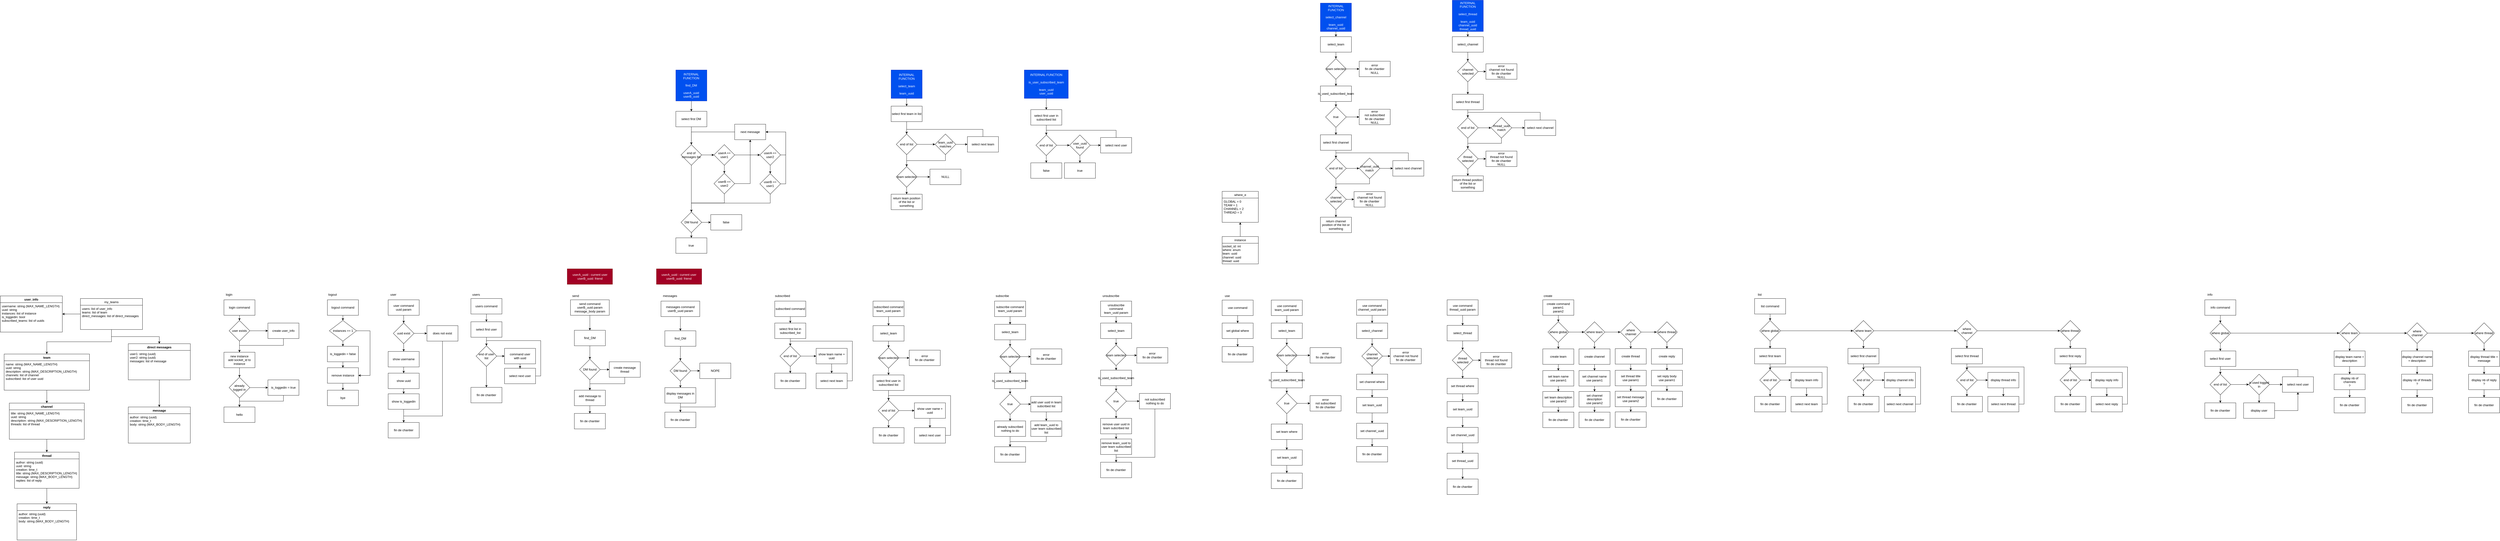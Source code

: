 <mxfile version="13.0.9">
    <diagram id="kXrOYDY1WtJ8aOGjQcrC" name="Page-1">
        <mxGraphModel dx="779" dy="2846" grid="1" gridSize="10" guides="1" tooltips="1" connect="1" arrows="1" fold="1" page="1" pageScale="1" pageWidth="850" pageHeight="1100" math="0" shadow="0">
            <root>
                <mxCell id="0"/>
                <mxCell id="1" parent="0"/>
                <mxCell id="71" style="edgeStyle=orthogonalEdgeStyle;rounded=0;orthogonalLoop=1;jettySize=auto;html=1;" parent="1" source="6" target="15" edge="1">
                    <mxGeometry relative="1" as="geometry"/>
                </mxCell>
                <mxCell id="6" value="login command" style="rounded=0;whiteSpace=wrap;html=1;" parent="1" vertex="1">
                    <mxGeometry x="900" y="-1040" width="120" height="60" as="geometry"/>
                </mxCell>
                <mxCell id="74" style="edgeStyle=orthogonalEdgeStyle;rounded=0;orthogonalLoop=1;jettySize=auto;html=1;exitX=0.5;exitY=1;exitDx=0;exitDy=0;" parent="1" source="8" target="65" edge="1">
                    <mxGeometry relative="1" as="geometry"/>
                </mxCell>
                <mxCell id="8" value="create user_info" style="rounded=0;whiteSpace=wrap;html=1;" parent="1" vertex="1">
                    <mxGeometry x="1070" y="-950" width="120" height="60" as="geometry"/>
                </mxCell>
                <mxCell id="9" value="hello" style="rounded=0;whiteSpace=wrap;html=1;" parent="1" vertex="1">
                    <mxGeometry x="900" y="-625" width="120" height="60" as="geometry"/>
                </mxCell>
                <mxCell id="16" style="edgeStyle=orthogonalEdgeStyle;rounded=0;orthogonalLoop=1;jettySize=auto;html=1;exitX=1;exitY=0.5;exitDx=0;exitDy=0;" parent="1" source="15" target="8" edge="1">
                    <mxGeometry relative="1" as="geometry"/>
                </mxCell>
                <mxCell id="72" style="edgeStyle=orthogonalEdgeStyle;rounded=0;orthogonalLoop=1;jettySize=auto;html=1;exitX=0.5;exitY=1;exitDx=0;exitDy=0;" parent="1" source="15" target="65" edge="1">
                    <mxGeometry relative="1" as="geometry"/>
                </mxCell>
                <mxCell id="15" value="user exists" style="rhombus;whiteSpace=wrap;html=1;" parent="1" vertex="1">
                    <mxGeometry x="920" y="-960" width="80" height="80" as="geometry"/>
                </mxCell>
                <mxCell id="44" style="edgeStyle=orthogonalEdgeStyle;rounded=0;orthogonalLoop=1;jettySize=auto;html=1;" parent="1" source="37" target="23" edge="1">
                    <mxGeometry relative="1" as="geometry"/>
                </mxCell>
                <mxCell id="48" style="edgeStyle=orthogonalEdgeStyle;rounded=0;orthogonalLoop=1;jettySize=auto;html=1;" parent="1" source="37" target="31" edge="1">
                    <mxGeometry relative="1" as="geometry"/>
                </mxCell>
                <mxCell id="49" style="edgeStyle=orthogonalEdgeStyle;rounded=0;orthogonalLoop=1;jettySize=auto;html=1;" parent="1" source="37" target="2" edge="1">
                    <mxGeometry relative="1" as="geometry"/>
                </mxCell>
                <mxCell id="43" style="edgeStyle=orthogonalEdgeStyle;rounded=0;orthogonalLoop=1;jettySize=auto;html=1;" parent="1" source="31" target="33" edge="1">
                    <mxGeometry relative="1" as="geometry"/>
                </mxCell>
                <mxCell id="46" style="edgeStyle=orthogonalEdgeStyle;rounded=0;orthogonalLoop=1;jettySize=auto;html=1;" parent="1" source="23" target="25" edge="1">
                    <mxGeometry relative="1" as="geometry"/>
                </mxCell>
                <mxCell id="45" style="edgeStyle=orthogonalEdgeStyle;rounded=0;orthogonalLoop=1;jettySize=auto;html=1;" parent="1" source="29" target="27" edge="1">
                    <mxGeometry relative="1" as="geometry"/>
                </mxCell>
                <mxCell id="47" style="edgeStyle=orthogonalEdgeStyle;rounded=0;orthogonalLoop=1;jettySize=auto;html=1;" parent="1" source="25" target="29" edge="1">
                    <mxGeometry relative="1" as="geometry"/>
                </mxCell>
                <mxCell id="2" value="user_info" style="swimlane;fontStyle=1;align=center;verticalAlign=top;childLayout=stackLayout;horizontal=1;startSize=26;horizontalStack=0;resizeParent=1;resizeParentMax=0;resizeLast=0;collapsible=1;marginBottom=0;" parent="1" vertex="1">
                    <mxGeometry x="35" y="-1055" width="240" height="140" as="geometry"/>
                </mxCell>
                <mxCell id="3" value="username: string (MAX_NAME_LENGTH)&#10;uuid: string&#10;instances: list of instance&#10;is_loggedin: bool&#10;subscribed_teams: list of uuids" style="text;strokeColor=none;fillColor=none;align=left;verticalAlign=top;spacingLeft=4;spacingRight=4;overflow=hidden;rotatable=0;points=[[0,0.5],[1,0.5]];portConstraint=eastwest;" parent="2" vertex="1">
                    <mxGeometry y="26" width="240" height="114" as="geometry"/>
                </mxCell>
                <mxCell id="37" value="my_teams" style="swimlane;fontStyle=0;childLayout=stackLayout;horizontal=1;startSize=26;fillColor=none;horizontalStack=0;resizeParent=1;resizeParentMax=0;resizeLast=0;collapsible=1;marginBottom=0;" parent="1" vertex="1">
                    <mxGeometry x="345" y="-1045" width="240" height="120" as="geometry"/>
                </mxCell>
                <mxCell id="38" value="users: list of user_info&#10;teams: list of team&#10;direct_messages: list of direct_messages" style="text;strokeColor=none;fillColor=none;align=left;verticalAlign=top;spacingLeft=4;spacingRight=4;overflow=hidden;rotatable=0;points=[[0,0.5],[1,0.5]];portConstraint=eastwest;" parent="37" vertex="1">
                    <mxGeometry y="26" width="240" height="94" as="geometry"/>
                </mxCell>
                <mxCell id="23" value="team" style="swimlane;fontStyle=1;align=center;verticalAlign=top;childLayout=stackLayout;horizontal=1;startSize=26;horizontalStack=0;resizeParent=1;resizeParentMax=0;resizeLast=0;collapsible=1;marginBottom=0;" parent="1" vertex="1">
                    <mxGeometry x="50" y="-830" width="330" height="140" as="geometry"/>
                </mxCell>
                <mxCell id="24" value="name: string (MAX_NAME_LENGTH)&#10;uuid: string&#10;description: string (MAX_DESCRIPTION_LENGTH)&#10;channels: list of channel&#10;subscribed: list of user uuid" style="text;strokeColor=none;fillColor=none;align=left;verticalAlign=top;spacingLeft=4;spacingRight=4;overflow=hidden;rotatable=0;points=[[0,0.5],[1,0.5]];portConstraint=eastwest;" parent="23" vertex="1">
                    <mxGeometry y="26" width="330" height="114" as="geometry"/>
                </mxCell>
                <mxCell id="25" value="channel" style="swimlane;fontStyle=1;align=center;verticalAlign=top;childLayout=stackLayout;horizontal=1;startSize=26;horizontalStack=0;resizeParent=1;resizeParentMax=0;resizeLast=0;collapsible=1;marginBottom=0;" parent="1" vertex="1">
                    <mxGeometry x="70" y="-640" width="290" height="140" as="geometry"/>
                </mxCell>
                <mxCell id="26" value="title: string (MAX_NAME_LENGTH)&#10;uuid: string&#10;description: string (MAX_DESCRIPTION_LENGTH)&#10;threads: list of thread" style="text;strokeColor=none;fillColor=none;align=left;verticalAlign=top;spacingLeft=4;spacingRight=4;overflow=hidden;rotatable=0;points=[[0,0.5],[1,0.5]];portConstraint=eastwest;" parent="25" vertex="1">
                    <mxGeometry y="26" width="290" height="114" as="geometry"/>
                </mxCell>
                <mxCell id="29" value="thread" style="swimlane;fontStyle=1;align=center;verticalAlign=top;childLayout=stackLayout;horizontal=1;startSize=26;horizontalStack=0;resizeParent=1;resizeParentMax=0;resizeLast=0;collapsible=1;marginBottom=0;" parent="1" vertex="1">
                    <mxGeometry x="90" y="-450" width="250" height="140" as="geometry"/>
                </mxCell>
                <mxCell id="30" value="author: string (uuid)&#10;uuid: string&#10;creation: time_t&#10;title: string (MAX_DESCRIPTION_LENGTH)&#10;message: string (MAX_BODY_LENGTH)&#10;replies: list of reply" style="text;strokeColor=none;fillColor=none;align=left;verticalAlign=top;spacingLeft=4;spacingRight=4;overflow=hidden;rotatable=0;points=[[0,0.5],[1,0.5]];portConstraint=eastwest;" parent="29" vertex="1">
                    <mxGeometry y="26" width="250" height="114" as="geometry"/>
                </mxCell>
                <mxCell id="27" value="reply" style="swimlane;fontStyle=1;align=center;verticalAlign=top;childLayout=stackLayout;horizontal=1;startSize=26;horizontalStack=0;resizeParent=1;resizeParentMax=0;resizeLast=0;collapsible=1;marginBottom=0;" parent="1" vertex="1">
                    <mxGeometry x="100" y="-250" width="230" height="140" as="geometry"/>
                </mxCell>
                <mxCell id="28" value="author: string (uuid)&#10;creation: time_t&#10;body: string (MAX_BODY_LENGTH)" style="text;strokeColor=none;fillColor=none;align=left;verticalAlign=top;spacingLeft=4;spacingRight=4;overflow=hidden;rotatable=0;points=[[0,0.5],[1,0.5]];portConstraint=eastwest;" parent="27" vertex="1">
                    <mxGeometry y="26" width="230" height="114" as="geometry"/>
                </mxCell>
                <mxCell id="33" value="message" style="swimlane;fontStyle=1;align=center;verticalAlign=top;childLayout=stackLayout;horizontal=1;startSize=26;horizontalStack=0;resizeParent=1;resizeParentMax=0;resizeLast=0;collapsible=1;marginBottom=0;" parent="1" vertex="1">
                    <mxGeometry x="530" y="-625" width="240" height="140" as="geometry"/>
                </mxCell>
                <mxCell id="34" value="author: string (uuid)&#10;creation: time_t&#10;body: string (MAX_BODY_LENGTH)" style="text;strokeColor=none;fillColor=none;align=left;verticalAlign=top;spacingLeft=4;spacingRight=4;overflow=hidden;rotatable=0;points=[[0,0.5],[1,0.5]];portConstraint=eastwest;" parent="33" vertex="1">
                    <mxGeometry y="26" width="240" height="114" as="geometry"/>
                </mxCell>
                <mxCell id="31" value="direct messages" style="swimlane;fontStyle=1;align=center;verticalAlign=top;childLayout=stackLayout;horizontal=1;startSize=26;horizontalStack=0;resizeParent=1;resizeParentMax=0;resizeLast=0;collapsible=1;marginBottom=0;" parent="1" vertex="1">
                    <mxGeometry x="530" y="-870" width="240" height="140" as="geometry"/>
                </mxCell>
                <mxCell id="32" value="user1: string (uuid)&#10;user2: string (uuid)&#10;messages: list of message" style="text;strokeColor=none;fillColor=none;align=left;verticalAlign=top;spacingLeft=4;spacingRight=4;overflow=hidden;rotatable=0;points=[[0,0.5],[1,0.5]];portConstraint=eastwest;" parent="31" vertex="1">
                    <mxGeometry y="26" width="240" height="114" as="geometry"/>
                </mxCell>
                <mxCell id="50" value="login" style="text;html=1;strokeColor=none;fillColor=none;align=center;verticalAlign=middle;whiteSpace=wrap;rounded=0;" parent="1" vertex="1">
                    <mxGeometry x="900" y="-1070" width="40" height="20" as="geometry"/>
                </mxCell>
                <mxCell id="51" value="logout" style="text;html=1;strokeColor=none;fillColor=none;align=center;verticalAlign=middle;whiteSpace=wrap;rounded=0;" parent="1" vertex="1">
                    <mxGeometry x="1300" y="-1070" width="40" height="20" as="geometry"/>
                </mxCell>
                <mxCell id="54" style="edgeStyle=orthogonalEdgeStyle;rounded=0;orthogonalLoop=1;jettySize=auto;html=1;exitX=0.5;exitY=1;exitDx=0;exitDy=0;" parent="1" source="52" target="53" edge="1">
                    <mxGeometry relative="1" as="geometry"/>
                </mxCell>
                <mxCell id="52" value="logout command" style="rounded=0;whiteSpace=wrap;html=1;" parent="1" vertex="1">
                    <mxGeometry x="1300" y="-1040" width="120" height="60" as="geometry"/>
                </mxCell>
                <mxCell id="58" style="edgeStyle=orthogonalEdgeStyle;rounded=0;orthogonalLoop=1;jettySize=auto;html=1;exitX=0.5;exitY=1;exitDx=0;exitDy=0;" parent="1" source="53" target="55" edge="1">
                    <mxGeometry relative="1" as="geometry"/>
                </mxCell>
                <mxCell id="61" style="edgeStyle=orthogonalEdgeStyle;rounded=0;orthogonalLoop=1;jettySize=auto;html=1;exitX=1;exitY=0.5;exitDx=0;exitDy=0;" parent="1" source="53" target="56" edge="1">
                    <mxGeometry relative="1" as="geometry">
                        <Array as="points">
                            <mxPoint x="1465" y="-920"/>
                            <mxPoint x="1465" y="-747"/>
                        </Array>
                    </mxGeometry>
                </mxCell>
                <mxCell id="53" value="instances == 1" style="rhombus;whiteSpace=wrap;html=1;" parent="1" vertex="1">
                    <mxGeometry x="1307.5" y="-960" width="105" height="80" as="geometry"/>
                </mxCell>
                <mxCell id="59" style="edgeStyle=orthogonalEdgeStyle;rounded=0;orthogonalLoop=1;jettySize=auto;html=1;exitX=0.5;exitY=1;exitDx=0;exitDy=0;" parent="1" source="55" target="56" edge="1">
                    <mxGeometry relative="1" as="geometry"/>
                </mxCell>
                <mxCell id="55" value="is_loggedin = false" style="rounded=0;whiteSpace=wrap;html=1;" parent="1" vertex="1">
                    <mxGeometry x="1300" y="-860" width="120" height="60" as="geometry"/>
                </mxCell>
                <mxCell id="60" style="edgeStyle=orthogonalEdgeStyle;rounded=0;orthogonalLoop=1;jettySize=auto;html=1;exitX=0.5;exitY=1;exitDx=0;exitDy=0;" parent="1" source="56" target="57" edge="1">
                    <mxGeometry relative="1" as="geometry"/>
                </mxCell>
                <mxCell id="56" value="remove instance" style="rounded=0;whiteSpace=wrap;html=1;" parent="1" vertex="1">
                    <mxGeometry x="1300" y="-777" width="120" height="60" as="geometry"/>
                </mxCell>
                <mxCell id="57" value="bye" style="rounded=0;whiteSpace=wrap;html=1;" parent="1" vertex="1">
                    <mxGeometry x="1300" y="-690" width="120" height="60" as="geometry"/>
                </mxCell>
                <mxCell id="78" style="edgeStyle=orthogonalEdgeStyle;rounded=0;orthogonalLoop=1;jettySize=auto;html=1;exitX=0.5;exitY=1;exitDx=0;exitDy=0;" parent="1" source="62" target="9" edge="1">
                    <mxGeometry relative="1" as="geometry"/>
                </mxCell>
                <mxCell id="62" value="is_loggedin = true" style="rounded=0;whiteSpace=wrap;html=1;" parent="1" vertex="1">
                    <mxGeometry x="1070" y="-730" width="120" height="60" as="geometry"/>
                </mxCell>
                <mxCell id="76" style="edgeStyle=orthogonalEdgeStyle;rounded=0;orthogonalLoop=1;jettySize=auto;html=1;exitX=0.5;exitY=1;exitDx=0;exitDy=0;" parent="1" source="64" target="9" edge="1">
                    <mxGeometry relative="1" as="geometry"/>
                </mxCell>
                <mxCell id="77" style="edgeStyle=orthogonalEdgeStyle;rounded=0;orthogonalLoop=1;jettySize=auto;html=1;exitX=1;exitY=0.5;exitDx=0;exitDy=0;entryX=0;entryY=0.5;entryDx=0;entryDy=0;" parent="1" source="64" target="62" edge="1">
                    <mxGeometry relative="1" as="geometry"/>
                </mxCell>
                <mxCell id="64" value="already logged in" style="rhombus;whiteSpace=wrap;html=1;" parent="1" vertex="1">
                    <mxGeometry x="920" y="-740" width="80" height="80" as="geometry"/>
                </mxCell>
                <mxCell id="75" style="edgeStyle=orthogonalEdgeStyle;rounded=0;orthogonalLoop=1;jettySize=auto;html=1;exitX=0.5;exitY=1;exitDx=0;exitDy=0;" parent="1" source="65" target="64" edge="1">
                    <mxGeometry relative="1" as="geometry"/>
                </mxCell>
                <mxCell id="65" value="new instance&lt;br&gt;add socket_id to instance" style="rounded=0;whiteSpace=wrap;html=1;" parent="1" vertex="1">
                    <mxGeometry x="900" y="-837" width="120" height="60" as="geometry"/>
                </mxCell>
                <mxCell id="79" value="users" style="text;html=1;strokeColor=none;fillColor=none;align=center;verticalAlign=middle;whiteSpace=wrap;rounded=0;" parent="1" vertex="1">
                    <mxGeometry x="1855" y="-1070" width="40" height="20" as="geometry"/>
                </mxCell>
                <mxCell id="96" style="edgeStyle=orthogonalEdgeStyle;rounded=0;orthogonalLoop=1;jettySize=auto;html=1;exitX=0.5;exitY=1;exitDx=0;exitDy=0;" parent="1" source="80" target="95" edge="1">
                    <mxGeometry relative="1" as="geometry"/>
                </mxCell>
                <mxCell id="80" value="users command" style="rounded=0;whiteSpace=wrap;html=1;" parent="1" vertex="1">
                    <mxGeometry x="1855" y="-1045" width="120" height="60" as="geometry"/>
                </mxCell>
                <mxCell id="120" style="edgeStyle=orthogonalEdgeStyle;rounded=0;orthogonalLoop=1;jettySize=auto;html=1;exitX=1;exitY=0.5;exitDx=0;exitDy=0;" parent="1" source="89" target="118" edge="1">
                    <mxGeometry relative="1" as="geometry"/>
                </mxCell>
                <mxCell id="123" style="edgeStyle=orthogonalEdgeStyle;rounded=0;orthogonalLoop=1;jettySize=auto;html=1;exitX=0.5;exitY=1;exitDx=0;exitDy=0;" parent="1" source="89" target="100" edge="1">
                    <mxGeometry relative="1" as="geometry"/>
                </mxCell>
                <mxCell id="89" value="end of user list" style="rhombus;whiteSpace=wrap;html=1;" parent="1" vertex="1">
                    <mxGeometry x="1875" y="-862" width="80" height="80" as="geometry"/>
                </mxCell>
                <mxCell id="122" style="edgeStyle=orthogonalEdgeStyle;rounded=0;orthogonalLoop=1;jettySize=auto;html=1;exitX=1;exitY=0.5;exitDx=0;exitDy=0;entryX=0.5;entryY=0;entryDx=0;entryDy=0;" parent="1" source="92" target="89" edge="1">
                    <mxGeometry relative="1" as="geometry"/>
                </mxCell>
                <mxCell id="92" value="select next user" style="rounded=0;whiteSpace=wrap;html=1;" parent="1" vertex="1">
                    <mxGeometry x="1985" y="-775" width="120" height="60" as="geometry"/>
                </mxCell>
                <mxCell id="97" style="edgeStyle=orthogonalEdgeStyle;rounded=0;orthogonalLoop=1;jettySize=auto;html=1;exitX=0.5;exitY=1;exitDx=0;exitDy=0;" parent="1" source="95" target="89" edge="1">
                    <mxGeometry relative="1" as="geometry"/>
                </mxCell>
                <mxCell id="95" value="select first user" style="rounded=0;whiteSpace=wrap;html=1;" parent="1" vertex="1">
                    <mxGeometry x="1855" y="-955" width="120" height="60" as="geometry"/>
                </mxCell>
                <mxCell id="100" value="fin de chantier" style="rounded=0;whiteSpace=wrap;html=1;" parent="1" vertex="1">
                    <mxGeometry x="1855" y="-701" width="120" height="60" as="geometry"/>
                </mxCell>
                <mxCell id="102" value="user" style="text;html=1;strokeColor=none;fillColor=none;align=center;verticalAlign=middle;whiteSpace=wrap;rounded=0;" parent="1" vertex="1">
                    <mxGeometry x="1535" y="-1070" width="40" height="20" as="geometry"/>
                </mxCell>
                <mxCell id="114" style="edgeStyle=orthogonalEdgeStyle;rounded=0;orthogonalLoop=1;jettySize=auto;html=1;exitX=0.5;exitY=1;exitDx=0;exitDy=0;" parent="1" source="103" target="105" edge="1">
                    <mxGeometry relative="1" as="geometry"/>
                </mxCell>
                <mxCell id="103" value="user command&lt;br&gt;uuid param" style="rounded=0;whiteSpace=wrap;html=1;" parent="1" vertex="1">
                    <mxGeometry x="1535" y="-1040" width="120" height="60" as="geometry"/>
                </mxCell>
                <mxCell id="107" style="edgeStyle=orthogonalEdgeStyle;rounded=0;orthogonalLoop=1;jettySize=auto;html=1;exitX=1;exitY=0.5;exitDx=0;exitDy=0;" parent="1" source="105" target="106" edge="1">
                    <mxGeometry relative="1" as="geometry"/>
                </mxCell>
                <mxCell id="113" style="edgeStyle=orthogonalEdgeStyle;rounded=0;orthogonalLoop=1;jettySize=auto;html=1;exitX=0.5;exitY=1;exitDx=0;exitDy=0;" parent="1" source="105" target="109" edge="1">
                    <mxGeometry relative="1" as="geometry"/>
                </mxCell>
                <mxCell id="105" value="uuid exist" style="rhombus;whiteSpace=wrap;html=1;" parent="1" vertex="1">
                    <mxGeometry x="1555" y="-950" width="80" height="80" as="geometry"/>
                </mxCell>
                <mxCell id="117" style="edgeStyle=orthogonalEdgeStyle;rounded=0;orthogonalLoop=1;jettySize=auto;html=1;exitX=0.5;exitY=1;exitDx=0;exitDy=0;" parent="1" source="106" target="115" edge="1">
                    <mxGeometry relative="1" as="geometry">
                        <Array as="points">
                            <mxPoint x="1745" y="-590"/>
                            <mxPoint x="1595" y="-590"/>
                        </Array>
                    </mxGeometry>
                </mxCell>
                <mxCell id="106" value="does not exist" style="rounded=0;whiteSpace=wrap;html=1;" parent="1" vertex="1">
                    <mxGeometry x="1685" y="-940" width="120" height="60" as="geometry"/>
                </mxCell>
                <mxCell id="108" style="edgeStyle=orthogonalEdgeStyle;rounded=0;orthogonalLoop=1;jettySize=auto;html=1;exitX=0.5;exitY=1;exitDx=0;exitDy=0;" parent="1" source="109" target="111" edge="1">
                    <mxGeometry relative="1" as="geometry"/>
                </mxCell>
                <mxCell id="109" value="show username" style="rounded=0;whiteSpace=wrap;html=1;" parent="1" vertex="1">
                    <mxGeometry x="1535" y="-840" width="120" height="60" as="geometry"/>
                </mxCell>
                <mxCell id="110" style="edgeStyle=orthogonalEdgeStyle;rounded=0;orthogonalLoop=1;jettySize=auto;html=1;exitX=0.5;exitY=1;exitDx=0;exitDy=0;" parent="1" source="111" target="112" edge="1">
                    <mxGeometry relative="1" as="geometry"/>
                </mxCell>
                <mxCell id="111" value="show uuid" style="rounded=0;whiteSpace=wrap;html=1;" parent="1" vertex="1">
                    <mxGeometry x="1535" y="-756" width="120" height="60" as="geometry"/>
                </mxCell>
                <mxCell id="116" style="edgeStyle=orthogonalEdgeStyle;rounded=0;orthogonalLoop=1;jettySize=auto;html=1;exitX=0.5;exitY=1;exitDx=0;exitDy=0;" parent="1" source="112" target="115" edge="1">
                    <mxGeometry relative="1" as="geometry"/>
                </mxCell>
                <mxCell id="112" value="show is_loggedin" style="rounded=0;whiteSpace=wrap;html=1;" parent="1" vertex="1">
                    <mxGeometry x="1535" y="-676" width="120" height="60" as="geometry"/>
                </mxCell>
                <mxCell id="115" value="fin de chantier" style="rounded=0;whiteSpace=wrap;html=1;" parent="1" vertex="1">
                    <mxGeometry x="1535" y="-565" width="120" height="60" as="geometry"/>
                </mxCell>
                <mxCell id="121" style="edgeStyle=orthogonalEdgeStyle;rounded=0;orthogonalLoop=1;jettySize=auto;html=1;exitX=0.5;exitY=1;exitDx=0;exitDy=0;" parent="1" source="118" target="92" edge="1">
                    <mxGeometry relative="1" as="geometry"/>
                </mxCell>
                <mxCell id="118" value="command user&lt;br&gt;with uuid" style="rounded=0;whiteSpace=wrap;html=1;" parent="1" vertex="1">
                    <mxGeometry x="1985" y="-852" width="120" height="60" as="geometry"/>
                </mxCell>
                <mxCell id="124" value="send" style="text;html=1;strokeColor=none;fillColor=none;align=center;verticalAlign=middle;whiteSpace=wrap;rounded=0;" parent="1" vertex="1">
                    <mxGeometry x="2240" y="-1065" width="40" height="20" as="geometry"/>
                </mxCell>
                <mxCell id="246" style="edgeStyle=orthogonalEdgeStyle;rounded=0;orthogonalLoop=1;jettySize=auto;html=1;exitX=0.5;exitY=1;exitDx=0;exitDy=0;" parent="1" source="125" target="245" edge="1">
                    <mxGeometry relative="1" as="geometry"/>
                </mxCell>
                <mxCell id="125" value="send command&lt;br&gt;userB_uuid param&lt;br&gt;message_body param" style="rounded=0;whiteSpace=wrap;html=1;" parent="1" vertex="1">
                    <mxGeometry x="2240" y="-1040" width="150" height="60" as="geometry"/>
                </mxCell>
                <mxCell id="128" value="userA_uuid : current user&lt;br&gt;userB_uuid: friend" style="rounded=0;whiteSpace=wrap;html=1;fillColor=#a20025;strokeColor=#6F0000;fontColor=#ffffff;" parent="1" vertex="1">
                    <mxGeometry x="2227.5" y="-1160" width="175" height="60" as="geometry"/>
                </mxCell>
                <mxCell id="175" style="edgeStyle=orthogonalEdgeStyle;rounded=0;orthogonalLoop=1;jettySize=auto;html=1;exitX=0.5;exitY=1;exitDx=0;exitDy=0;" parent="1" source="168" target="173" edge="1">
                    <mxGeometry relative="1" as="geometry"/>
                </mxCell>
                <mxCell id="176" style="edgeStyle=orthogonalEdgeStyle;rounded=0;orthogonalLoop=1;jettySize=auto;html=1;exitX=1;exitY=0.5;exitDx=0;exitDy=0;" parent="1" source="168" target="174" edge="1">
                    <mxGeometry relative="1" as="geometry"/>
                </mxCell>
                <mxCell id="168" value="DM found" style="rhombus;whiteSpace=wrap;html=1;" parent="1" vertex="1">
                    <mxGeometry x="2275" y="-810" width="80" height="80" as="geometry"/>
                </mxCell>
                <mxCell id="179" style="edgeStyle=orthogonalEdgeStyle;rounded=0;orthogonalLoop=1;jettySize=auto;html=1;exitX=0.5;exitY=1;exitDx=0;exitDy=0;" parent="1" source="173" target="178" edge="1">
                    <mxGeometry relative="1" as="geometry"/>
                </mxCell>
                <mxCell id="173" value="add message to thread" style="rounded=0;whiteSpace=wrap;html=1;" parent="1" vertex="1">
                    <mxGeometry x="2255" y="-690" width="120" height="60" as="geometry"/>
                </mxCell>
                <mxCell id="177" style="edgeStyle=orthogonalEdgeStyle;rounded=0;orthogonalLoop=1;jettySize=auto;html=1;exitX=0.5;exitY=1;exitDx=0;exitDy=0;" parent="1" source="174" target="173" edge="1">
                    <mxGeometry relative="1" as="geometry"/>
                </mxCell>
                <mxCell id="174" value="create message thread" style="rounded=0;whiteSpace=wrap;html=1;" parent="1" vertex="1">
                    <mxGeometry x="2390" y="-800" width="120" height="60" as="geometry"/>
                </mxCell>
                <mxCell id="178" value="fin de chantier" style="rounded=0;whiteSpace=wrap;html=1;" parent="1" vertex="1">
                    <mxGeometry x="2255" y="-600" width="120" height="60" as="geometry"/>
                </mxCell>
                <mxCell id="185" value="messages" style="text;html=1;strokeColor=none;fillColor=none;align=center;verticalAlign=middle;whiteSpace=wrap;rounded=0;" parent="1" vertex="1">
                    <mxGeometry x="2605" y="-1065" width="40" height="20" as="geometry"/>
                </mxCell>
                <mxCell id="248" style="edgeStyle=orthogonalEdgeStyle;rounded=0;orthogonalLoop=1;jettySize=auto;html=1;exitX=0.5;exitY=1;exitDx=0;exitDy=0;" parent="1" source="186" target="247" edge="1">
                    <mxGeometry relative="1" as="geometry"/>
                </mxCell>
                <mxCell id="186" value="messages command&lt;br&gt;userB_uuid param" style="rounded=0;whiteSpace=wrap;html=1;" parent="1" vertex="1">
                    <mxGeometry x="2590" y="-1035" width="150" height="60" as="geometry"/>
                </mxCell>
                <mxCell id="206" style="edgeStyle=orthogonalEdgeStyle;rounded=0;orthogonalLoop=1;jettySize=auto;html=1;exitX=1;exitY=0.5;exitDx=0;exitDy=0;" parent="1" source="207" target="208" edge="1">
                    <mxGeometry relative="1" as="geometry"/>
                </mxCell>
                <mxCell id="212" style="edgeStyle=orthogonalEdgeStyle;rounded=0;orthogonalLoop=1;jettySize=auto;html=1;exitX=0.5;exitY=1;exitDx=0;exitDy=0;" parent="1" source="207" target="211" edge="1">
                    <mxGeometry relative="1" as="geometry"/>
                </mxCell>
                <mxCell id="207" value="DM found" style="rhombus;whiteSpace=wrap;html=1;" parent="1" vertex="1">
                    <mxGeometry x="2625" y="-805" width="80" height="80" as="geometry"/>
                </mxCell>
                <mxCell id="252" style="edgeStyle=orthogonalEdgeStyle;rounded=0;orthogonalLoop=1;jettySize=auto;html=1;exitX=0.5;exitY=1;exitDx=0;exitDy=0;" parent="1" source="208" target="251" edge="1">
                    <mxGeometry relative="1" as="geometry">
                        <Array as="points">
                            <mxPoint x="2800" y="-625"/>
                            <mxPoint x="2665" y="-625"/>
                        </Array>
                    </mxGeometry>
                </mxCell>
                <mxCell id="208" value="NOPE" style="rounded=0;whiteSpace=wrap;html=1;" parent="1" vertex="1">
                    <mxGeometry x="2740" y="-795" width="120" height="60" as="geometry"/>
                </mxCell>
                <mxCell id="253" style="edgeStyle=orthogonalEdgeStyle;rounded=0;orthogonalLoop=1;jettySize=auto;html=1;exitX=0.5;exitY=1;exitDx=0;exitDy=0;" parent="1" source="211" target="251" edge="1">
                    <mxGeometry relative="1" as="geometry"/>
                </mxCell>
                <mxCell id="211" value="display messages in DM" style="rounded=0;whiteSpace=wrap;html=1;" parent="1" vertex="1">
                    <mxGeometry x="2605" y="-700" width="120" height="60" as="geometry"/>
                </mxCell>
                <mxCell id="213" style="edgeStyle=orthogonalEdgeStyle;rounded=0;orthogonalLoop=1;jettySize=auto;html=1;exitX=0.5;exitY=1;exitDx=0;exitDy=0;" parent="1" source="214" target="231" edge="1">
                    <mxGeometry relative="1" as="geometry"/>
                </mxCell>
                <mxCell id="214" value="select first DM" style="rounded=0;whiteSpace=wrap;html=1;" parent="1" vertex="1">
                    <mxGeometry x="2647.47" y="-1770" width="120" height="60" as="geometry"/>
                </mxCell>
                <mxCell id="215" style="edgeStyle=orthogonalEdgeStyle;rounded=0;orthogonalLoop=1;jettySize=auto;html=1;exitX=0.5;exitY=1;exitDx=0;exitDy=0;" parent="1" source="217" target="220" edge="1">
                    <mxGeometry relative="1" as="geometry"/>
                </mxCell>
                <mxCell id="216" style="edgeStyle=orthogonalEdgeStyle;rounded=0;orthogonalLoop=1;jettySize=auto;html=1;exitX=1;exitY=0.5;exitDx=0;exitDy=0;" parent="1" source="217" target="223" edge="1">
                    <mxGeometry relative="1" as="geometry"/>
                </mxCell>
                <mxCell id="217" value="userA == user1" style="rhombus;whiteSpace=wrap;html=1;" parent="1" vertex="1">
                    <mxGeometry x="2794.97" y="-1641" width="80" height="80" as="geometry"/>
                </mxCell>
                <mxCell id="219" style="edgeStyle=orthogonalEdgeStyle;rounded=0;orthogonalLoop=1;jettySize=auto;html=1;exitX=1;exitY=0.5;exitDx=0;exitDy=0;" parent="1" source="220" target="228" edge="1">
                    <mxGeometry relative="1" as="geometry"/>
                </mxCell>
                <mxCell id="243" style="edgeStyle=orthogonalEdgeStyle;rounded=0;orthogonalLoop=1;jettySize=auto;html=1;exitX=0.5;exitY=1;exitDx=0;exitDy=0;" parent="1" source="220" target="233" edge="1">
                    <mxGeometry relative="1" as="geometry"/>
                </mxCell>
                <mxCell id="220" value="userB == user2" style="rhombus;whiteSpace=wrap;html=1;" parent="1" vertex="1">
                    <mxGeometry x="2794.97" y="-1530" width="80" height="80" as="geometry"/>
                </mxCell>
                <mxCell id="221" style="edgeStyle=orthogonalEdgeStyle;rounded=0;orthogonalLoop=1;jettySize=auto;html=1;exitX=0.5;exitY=1;exitDx=0;exitDy=0;" parent="1" source="223" target="226" edge="1">
                    <mxGeometry relative="1" as="geometry"/>
                </mxCell>
                <mxCell id="222" style="edgeStyle=orthogonalEdgeStyle;rounded=0;orthogonalLoop=1;jettySize=auto;html=1;exitX=1;exitY=0.5;exitDx=0;exitDy=0;entryX=1;entryY=0.5;entryDx=0;entryDy=0;" parent="1" source="223" target="228" edge="1">
                    <mxGeometry relative="1" as="geometry"/>
                </mxCell>
                <mxCell id="223" value="userA == user2" style="rhombus;whiteSpace=wrap;html=1;" parent="1" vertex="1">
                    <mxGeometry x="2972.47" y="-1641" width="80" height="80" as="geometry"/>
                </mxCell>
                <mxCell id="224" style="edgeStyle=orthogonalEdgeStyle;rounded=0;orthogonalLoop=1;jettySize=auto;html=1;exitX=1;exitY=0.5;exitDx=0;exitDy=0;" parent="1" source="226" target="228" edge="1">
                    <mxGeometry relative="1" as="geometry">
                        <Array as="points">
                            <mxPoint x="3072.47" y="-1489"/>
                            <mxPoint x="3072.47" y="-1690"/>
                        </Array>
                    </mxGeometry>
                </mxCell>
                <mxCell id="244" style="edgeStyle=orthogonalEdgeStyle;rounded=0;orthogonalLoop=1;jettySize=auto;html=1;exitX=0.5;exitY=1;exitDx=0;exitDy=0;" parent="1" source="226" target="233" edge="1">
                    <mxGeometry relative="1" as="geometry"/>
                </mxCell>
                <mxCell id="226" value="userB == user1" style="rhombus;whiteSpace=wrap;html=1;" parent="1" vertex="1">
                    <mxGeometry x="2972.47" y="-1529" width="80" height="80" as="geometry"/>
                </mxCell>
                <mxCell id="227" style="edgeStyle=orthogonalEdgeStyle;rounded=0;orthogonalLoop=1;jettySize=auto;html=1;exitX=0;exitY=0.5;exitDx=0;exitDy=0;" parent="1" source="228" target="231" edge="1">
                    <mxGeometry relative="1" as="geometry">
                        <Array as="points">
                            <mxPoint x="2874.47" y="-1690"/>
                            <mxPoint x="2707.47" y="-1690"/>
                        </Array>
                    </mxGeometry>
                </mxCell>
                <mxCell id="228" value="next message" style="rounded=0;whiteSpace=wrap;html=1;" parent="1" vertex="1">
                    <mxGeometry x="2874.97" y="-1720" width="120" height="60" as="geometry"/>
                </mxCell>
                <mxCell id="229" style="edgeStyle=orthogonalEdgeStyle;rounded=0;orthogonalLoop=1;jettySize=auto;html=1;exitX=1;exitY=0.5;exitDx=0;exitDy=0;" parent="1" source="231" target="217" edge="1">
                    <mxGeometry relative="1" as="geometry"/>
                </mxCell>
                <mxCell id="230" style="edgeStyle=orthogonalEdgeStyle;rounded=0;orthogonalLoop=1;jettySize=auto;html=1;exitX=0.5;exitY=1;exitDx=0;exitDy=0;" parent="1" source="231" target="233" edge="1">
                    <mxGeometry relative="1" as="geometry"/>
                </mxCell>
                <mxCell id="231" value="end of messages list" style="rhombus;whiteSpace=wrap;html=1;" parent="1" vertex="1">
                    <mxGeometry x="2667.47" y="-1641" width="80" height="80" as="geometry"/>
                </mxCell>
                <mxCell id="232" style="edgeStyle=orthogonalEdgeStyle;rounded=0;orthogonalLoop=1;jettySize=auto;html=1;exitX=1;exitY=0.5;exitDx=0;exitDy=0;" parent="1" source="233" target="234" edge="1">
                    <mxGeometry relative="1" as="geometry"/>
                </mxCell>
                <mxCell id="239" style="edgeStyle=orthogonalEdgeStyle;rounded=0;orthogonalLoop=1;jettySize=auto;html=1;exitX=0.5;exitY=1;exitDx=0;exitDy=0;" parent="1" source="233" target="238" edge="1">
                    <mxGeometry relative="1" as="geometry"/>
                </mxCell>
                <mxCell id="233" value="DM found" style="rhombus;whiteSpace=wrap;html=1;" parent="1" vertex="1">
                    <mxGeometry x="2667.47" y="-1380" width="80" height="80" as="geometry"/>
                </mxCell>
                <mxCell id="234" value="false" style="rounded=0;whiteSpace=wrap;html=1;" parent="1" vertex="1">
                    <mxGeometry x="2782.47" y="-1370" width="120" height="60" as="geometry"/>
                </mxCell>
                <mxCell id="237" style="edgeStyle=orthogonalEdgeStyle;rounded=0;orthogonalLoop=1;jettySize=auto;html=1;exitX=0.5;exitY=1;exitDx=0;exitDy=0;" parent="1" source="236" target="214" edge="1">
                    <mxGeometry relative="1" as="geometry"/>
                </mxCell>
                <mxCell id="236" value="INTERNAL FUNCTION&lt;br&gt;&lt;br&gt;find_DM&lt;br&gt;&lt;br&gt;userA_uuid&lt;br&gt;userB_uuid" style="rounded=0;whiteSpace=wrap;html=1;fillColor=#0050ef;strokeColor=#001DBC;fontColor=#ffffff;" parent="1" vertex="1">
                    <mxGeometry x="2647.47" y="-1930" width="120" height="120" as="geometry"/>
                </mxCell>
                <mxCell id="238" value="true" style="rounded=0;whiteSpace=wrap;html=1;" parent="1" vertex="1">
                    <mxGeometry x="2647.47" y="-1280" width="120" height="60" as="geometry"/>
                </mxCell>
                <mxCell id="249" style="edgeStyle=orthogonalEdgeStyle;rounded=0;orthogonalLoop=1;jettySize=auto;html=1;exitX=0.5;exitY=1;exitDx=0;exitDy=0;" parent="1" source="245" target="168" edge="1">
                    <mxGeometry relative="1" as="geometry"/>
                </mxCell>
                <mxCell id="245" value="find_DM" style="rounded=0;whiteSpace=wrap;html=1;" parent="1" vertex="1">
                    <mxGeometry x="2255" y="-922" width="120" height="60" as="geometry"/>
                </mxCell>
                <mxCell id="250" style="edgeStyle=orthogonalEdgeStyle;rounded=0;orthogonalLoop=1;jettySize=auto;html=1;exitX=0.5;exitY=1;exitDx=0;exitDy=0;" parent="1" source="247" target="207" edge="1">
                    <mxGeometry relative="1" as="geometry"/>
                </mxCell>
                <mxCell id="247" value="find_DM" style="rounded=0;whiteSpace=wrap;html=1;" parent="1" vertex="1">
                    <mxGeometry x="2605" y="-920" width="120" height="60" as="geometry"/>
                </mxCell>
                <mxCell id="251" value="fin de chantier" style="rounded=0;whiteSpace=wrap;html=1;" parent="1" vertex="1">
                    <mxGeometry x="2605" y="-605" width="120" height="60" as="geometry"/>
                </mxCell>
                <mxCell id="254" value="userA_uuid : current user&lt;br&gt;userB_uuid: friend" style="rounded=0;whiteSpace=wrap;html=1;fillColor=#a20025;strokeColor=#6F0000;fontColor=#ffffff;" parent="1" vertex="1">
                    <mxGeometry x="2572.47" y="-1160" width="175" height="60" as="geometry"/>
                </mxCell>
                <mxCell id="255" value="subscribed" style="text;html=1;strokeColor=none;fillColor=none;align=center;verticalAlign=middle;whiteSpace=wrap;rounded=0;" parent="1" vertex="1">
                    <mxGeometry x="3040" y="-1065" width="40" height="20" as="geometry"/>
                </mxCell>
                <mxCell id="268" style="edgeStyle=orthogonalEdgeStyle;rounded=0;orthogonalLoop=1;jettySize=auto;html=1;exitX=0.5;exitY=1;exitDx=0;exitDy=0;" parent="1" source="256" target="261" edge="1">
                    <mxGeometry relative="1" as="geometry"/>
                </mxCell>
                <mxCell id="256" value="subscribed command" style="rounded=0;whiteSpace=wrap;html=1;" parent="1" vertex="1">
                    <mxGeometry x="3030" y="-1035" width="120" height="60" as="geometry"/>
                </mxCell>
                <mxCell id="267" style="edgeStyle=orthogonalEdgeStyle;rounded=0;orthogonalLoop=1;jettySize=auto;html=1;exitX=0.5;exitY=1;exitDx=0;exitDy=0;" parent="1" source="261" target="262" edge="1">
                    <mxGeometry relative="1" as="geometry"/>
                </mxCell>
                <mxCell id="261" value="select first list in subscribed_list" style="rounded=0;whiteSpace=wrap;html=1;" parent="1" vertex="1">
                    <mxGeometry x="3030" y="-950" width="120" height="60" as="geometry"/>
                </mxCell>
                <mxCell id="266" style="edgeStyle=orthogonalEdgeStyle;rounded=0;orthogonalLoop=1;jettySize=auto;html=1;" parent="1" source="262" target="265" edge="1">
                    <mxGeometry relative="1" as="geometry"/>
                </mxCell>
                <mxCell id="269" style="edgeStyle=orthogonalEdgeStyle;rounded=0;orthogonalLoop=1;jettySize=auto;html=1;exitX=0.5;exitY=1;exitDx=0;exitDy=0;" parent="1" source="262" target="263" edge="1">
                    <mxGeometry relative="1" as="geometry"/>
                </mxCell>
                <mxCell id="262" value="end of list" style="rhombus;whiteSpace=wrap;html=1;" parent="1" vertex="1">
                    <mxGeometry x="3050" y="-862" width="80" height="80" as="geometry"/>
                </mxCell>
                <mxCell id="263" value="fin de chantier" style="rounded=0;whiteSpace=wrap;html=1;" parent="1" vertex="1">
                    <mxGeometry x="3030" y="-756" width="120" height="60" as="geometry"/>
                </mxCell>
                <mxCell id="271" style="edgeStyle=orthogonalEdgeStyle;rounded=0;orthogonalLoop=1;jettySize=auto;html=1;exitX=0.5;exitY=1;exitDx=0;exitDy=0;" parent="1" source="265" target="270" edge="1">
                    <mxGeometry relative="1" as="geometry"/>
                </mxCell>
                <mxCell id="265" value="show team name + uuid" style="rounded=0;whiteSpace=wrap;html=1;" parent="1" vertex="1">
                    <mxGeometry x="3190" y="-852" width="120" height="60" as="geometry"/>
                </mxCell>
                <mxCell id="272" style="edgeStyle=orthogonalEdgeStyle;rounded=0;orthogonalLoop=1;jettySize=auto;html=1;exitX=1;exitY=0.5;exitDx=0;exitDy=0;entryX=0.5;entryY=0;entryDx=0;entryDy=0;" parent="1" source="270" target="262" edge="1">
                    <mxGeometry relative="1" as="geometry">
                        <Array as="points">
                            <mxPoint x="3330" y="-726"/>
                            <mxPoint x="3330" y="-880"/>
                            <mxPoint x="3090" y="-880"/>
                        </Array>
                    </mxGeometry>
                </mxCell>
                <mxCell id="270" value="select next team" style="rounded=0;whiteSpace=wrap;html=1;" parent="1" vertex="1">
                    <mxGeometry x="3190" y="-756" width="120" height="60" as="geometry"/>
                </mxCell>
                <mxCell id="393" style="edgeStyle=orthogonalEdgeStyle;rounded=0;orthogonalLoop=1;jettySize=auto;html=1;exitX=0.5;exitY=1;exitDx=0;exitDy=0;" parent="1" source="273" target="392" edge="1">
                    <mxGeometry relative="1" as="geometry"/>
                </mxCell>
                <mxCell id="273" value="subscribed command&lt;br&gt;team_uuid param" style="rounded=0;whiteSpace=wrap;html=1;" parent="1" vertex="1">
                    <mxGeometry x="3410" y="-1035" width="120" height="60" as="geometry"/>
                </mxCell>
                <mxCell id="305" style="edgeStyle=orthogonalEdgeStyle;rounded=0;orthogonalLoop=1;jettySize=auto;html=1;exitX=0.5;exitY=1;exitDx=0;exitDy=0;" parent="1" source="295" target="299" edge="1">
                    <mxGeometry relative="1" as="geometry"/>
                </mxCell>
                <mxCell id="295" value="select first user in subscribed list" style="rounded=0;whiteSpace=wrap;html=1;" parent="1" vertex="1">
                    <mxGeometry x="3410" y="-749" width="120" height="60" as="geometry"/>
                </mxCell>
                <mxCell id="297" style="edgeStyle=orthogonalEdgeStyle;rounded=0;orthogonalLoop=1;jettySize=auto;html=1;" parent="1" source="299" target="302" edge="1">
                    <mxGeometry relative="1" as="geometry"/>
                </mxCell>
                <mxCell id="298" style="edgeStyle=orthogonalEdgeStyle;rounded=0;orthogonalLoop=1;jettySize=auto;html=1;exitX=0.5;exitY=1;exitDx=0;exitDy=0;" parent="1" source="299" target="300" edge="1">
                    <mxGeometry relative="1" as="geometry"/>
                </mxCell>
                <mxCell id="299" value="end of list" style="rhombus;whiteSpace=wrap;html=1;" parent="1" vertex="1">
                    <mxGeometry x="3430" y="-651" width="80" height="80" as="geometry"/>
                </mxCell>
                <mxCell id="300" value="fin de chantier" style="rounded=0;whiteSpace=wrap;html=1;" parent="1" vertex="1">
                    <mxGeometry x="3410" y="-545" width="120" height="60" as="geometry"/>
                </mxCell>
                <mxCell id="301" style="edgeStyle=orthogonalEdgeStyle;rounded=0;orthogonalLoop=1;jettySize=auto;html=1;exitX=0.5;exitY=1;exitDx=0;exitDy=0;" parent="1" source="302" target="304" edge="1">
                    <mxGeometry relative="1" as="geometry"/>
                </mxCell>
                <mxCell id="302" value="show user name + uuid" style="rounded=0;whiteSpace=wrap;html=1;" parent="1" vertex="1">
                    <mxGeometry x="3570" y="-641" width="120" height="60" as="geometry"/>
                </mxCell>
                <mxCell id="303" style="edgeStyle=orthogonalEdgeStyle;rounded=0;orthogonalLoop=1;jettySize=auto;html=1;exitX=1;exitY=0.5;exitDx=0;exitDy=0;entryX=0.5;entryY=0;entryDx=0;entryDy=0;" parent="1" source="304" target="299" edge="1">
                    <mxGeometry relative="1" as="geometry">
                        <Array as="points">
                            <mxPoint x="3710" y="-515"/>
                            <mxPoint x="3710" y="-669"/>
                            <mxPoint x="3470" y="-669"/>
                        </Array>
                    </mxGeometry>
                </mxCell>
                <mxCell id="304" value="select next user" style="rounded=0;whiteSpace=wrap;html=1;" parent="1" vertex="1">
                    <mxGeometry x="3570" y="-545" width="120" height="60" as="geometry"/>
                </mxCell>
                <mxCell id="306" value="subscribe" style="text;html=1;strokeColor=none;fillColor=none;align=center;verticalAlign=middle;whiteSpace=wrap;rounded=0;" parent="1" vertex="1">
                    <mxGeometry x="3890" y="-1065" width="40" height="20" as="geometry"/>
                </mxCell>
                <mxCell id="404" style="edgeStyle=orthogonalEdgeStyle;rounded=0;orthogonalLoop=1;jettySize=auto;html=1;exitX=0.5;exitY=1;exitDx=0;exitDy=0;" parent="1" source="307" target="400" edge="1">
                    <mxGeometry relative="1" as="geometry"/>
                </mxCell>
                <mxCell id="307" value="subscribe command&lt;br&gt;team_uuid param" style="rounded=0;whiteSpace=wrap;html=1;" parent="1" vertex="1">
                    <mxGeometry x="3880" y="-1035" width="120" height="60" as="geometry"/>
                </mxCell>
                <mxCell id="327" style="edgeStyle=orthogonalEdgeStyle;rounded=0;orthogonalLoop=1;jettySize=auto;html=1;exitX=0.5;exitY=1;exitDx=0;exitDy=0;" parent="1" source="324" target="326" edge="1">
                    <mxGeometry relative="1" as="geometry"/>
                </mxCell>
                <mxCell id="324" value="add user uuid in team subcribed list" style="rounded=0;whiteSpace=wrap;html=1;" parent="1" vertex="1">
                    <mxGeometry x="4020" y="-666" width="120" height="60" as="geometry"/>
                </mxCell>
                <mxCell id="329" style="edgeStyle=orthogonalEdgeStyle;rounded=0;orthogonalLoop=1;jettySize=auto;html=1;exitX=0.5;exitY=1;exitDx=0;exitDy=0;" parent="1" source="326" target="328" edge="1">
                    <mxGeometry relative="1" as="geometry"/>
                </mxCell>
                <mxCell id="326" value="add team_uuid to user team subscribed list" style="rounded=0;whiteSpace=wrap;html=1;" parent="1" vertex="1">
                    <mxGeometry x="4020" y="-571" width="120" height="60" as="geometry"/>
                </mxCell>
                <mxCell id="328" value="fin de chantier" style="rounded=0;whiteSpace=wrap;html=1;" parent="1" vertex="1">
                    <mxGeometry x="3880" y="-471" width="120" height="60" as="geometry"/>
                </mxCell>
                <mxCell id="330" value="unsubscribe" style="text;html=1;strokeColor=none;fillColor=none;align=center;verticalAlign=middle;whiteSpace=wrap;rounded=0;" parent="1" vertex="1">
                    <mxGeometry x="4310" y="-1065" width="40" height="20" as="geometry"/>
                </mxCell>
                <mxCell id="411" style="edgeStyle=orthogonalEdgeStyle;rounded=0;orthogonalLoop=1;jettySize=auto;html=1;exitX=0.5;exitY=1;exitDx=0;exitDy=0;" parent="1" source="332" target="407" edge="1">
                    <mxGeometry relative="1" as="geometry"/>
                </mxCell>
                <mxCell id="332" value="unsubscribe command&lt;br&gt;team_uuid param" style="rounded=0;whiteSpace=wrap;html=1;" parent="1" vertex="1">
                    <mxGeometry x="4290" y="-1035" width="120" height="60" as="geometry"/>
                </mxCell>
                <mxCell id="367" style="edgeStyle=orthogonalEdgeStyle;rounded=0;orthogonalLoop=1;jettySize=auto;html=1;exitX=0.5;exitY=1;exitDx=0;exitDy=0;" parent="1" source="368" target="369" edge="1">
                    <mxGeometry relative="1" as="geometry"/>
                </mxCell>
                <mxCell id="368" value="remove user uuid in team subcribed list" style="rounded=0;whiteSpace=wrap;html=1;" parent="1" vertex="1">
                    <mxGeometry x="4290" y="-581" width="120" height="60" as="geometry"/>
                </mxCell>
                <mxCell id="459" style="edgeStyle=orthogonalEdgeStyle;rounded=0;orthogonalLoop=1;jettySize=auto;html=1;exitX=0.5;exitY=1;exitDx=0;exitDy=0;" parent="1" source="369" target="448" edge="1">
                    <mxGeometry relative="1" as="geometry"/>
                </mxCell>
                <mxCell id="369" value="remove team_uuid to user team subscribed list" style="rounded=0;whiteSpace=wrap;html=1;" parent="1" vertex="1">
                    <mxGeometry x="4290" y="-501" width="120" height="60" as="geometry"/>
                </mxCell>
                <mxCell id="389" style="edgeStyle=orthogonalEdgeStyle;rounded=0;orthogonalLoop=1;jettySize=auto;html=1;exitX=0.5;exitY=1;exitDx=0;exitDy=0;" parent="1" source="375" target="377" edge="1">
                    <mxGeometry relative="1" as="geometry"/>
                </mxCell>
                <mxCell id="375" value="INTERNAL FUNCTION&lt;br&gt;&lt;br&gt;select_team&lt;br&gt;&lt;br&gt;team_uuid" style="rounded=0;whiteSpace=wrap;html=1;fillColor=#0050ef;strokeColor=#001DBC;fontColor=#ffffff;" parent="1" vertex="1">
                    <mxGeometry x="3480" y="-1930" width="120" height="110" as="geometry"/>
                </mxCell>
                <mxCell id="376" style="edgeStyle=orthogonalEdgeStyle;rounded=0;orthogonalLoop=1;jettySize=auto;html=1;exitX=0.5;exitY=1;exitDx=0;exitDy=0;" parent="1" source="377" target="380" edge="1">
                    <mxGeometry relative="1" as="geometry"/>
                </mxCell>
                <mxCell id="377" value="select first team in list" style="rounded=0;whiteSpace=wrap;html=1;" parent="1" vertex="1">
                    <mxGeometry x="3480" y="-1790" width="120" height="60" as="geometry"/>
                </mxCell>
                <mxCell id="378" style="edgeStyle=orthogonalEdgeStyle;rounded=0;orthogonalLoop=1;jettySize=auto;html=1;exitX=1;exitY=0.5;exitDx=0;exitDy=0;" parent="1" source="380" target="383" edge="1">
                    <mxGeometry relative="1" as="geometry"/>
                </mxCell>
                <mxCell id="379" style="edgeStyle=orthogonalEdgeStyle;rounded=0;orthogonalLoop=1;jettySize=auto;html=1;exitX=0.5;exitY=1;exitDx=0;exitDy=0;" parent="1" source="380" target="385" edge="1">
                    <mxGeometry relative="1" as="geometry"/>
                </mxCell>
                <mxCell id="380" value="end of list" style="rhombus;whiteSpace=wrap;html=1;" parent="1" vertex="1">
                    <mxGeometry x="3500" y="-1682" width="80" height="80" as="geometry"/>
                </mxCell>
                <mxCell id="381" style="edgeStyle=orthogonalEdgeStyle;rounded=0;orthogonalLoop=1;jettySize=auto;html=1;exitX=1;exitY=0.5;exitDx=0;exitDy=0;" parent="1" source="383" target="388" edge="1">
                    <mxGeometry relative="1" as="geometry"/>
                </mxCell>
                <mxCell id="382" style="edgeStyle=orthogonalEdgeStyle;rounded=0;orthogonalLoop=1;jettySize=auto;html=1;exitX=0.5;exitY=1;exitDx=0;exitDy=0;" parent="1" source="383" target="385" edge="1">
                    <mxGeometry relative="1" as="geometry"/>
                </mxCell>
                <mxCell id="383" value="team_uuid matches" style="rhombus;whiteSpace=wrap;html=1;" parent="1" vertex="1">
                    <mxGeometry x="3650" y="-1682" width="80" height="80" as="geometry"/>
                </mxCell>
                <mxCell id="384" style="edgeStyle=orthogonalEdgeStyle;rounded=0;orthogonalLoop=1;jettySize=auto;html=1;exitX=1;exitY=0.5;exitDx=0;exitDy=0;" parent="1" source="385" target="386" edge="1">
                    <mxGeometry relative="1" as="geometry"/>
                </mxCell>
                <mxCell id="391" style="edgeStyle=orthogonalEdgeStyle;rounded=0;orthogonalLoop=1;jettySize=auto;html=1;exitX=0.5;exitY=1;exitDx=0;exitDy=0;" parent="1" source="385" target="390" edge="1">
                    <mxGeometry relative="1" as="geometry"/>
                </mxCell>
                <mxCell id="385" value="team selected" style="rhombus;whiteSpace=wrap;html=1;" parent="1" vertex="1">
                    <mxGeometry x="3500" y="-1556" width="80" height="80" as="geometry"/>
                </mxCell>
                <mxCell id="386" value="NULL" style="rounded=0;whiteSpace=wrap;html=1;" parent="1" vertex="1">
                    <mxGeometry x="3630" y="-1546" width="120" height="60" as="geometry"/>
                </mxCell>
                <mxCell id="387" style="edgeStyle=orthogonalEdgeStyle;rounded=0;orthogonalLoop=1;jettySize=auto;html=1;exitX=0.5;exitY=0;exitDx=0;exitDy=0;entryX=0.5;entryY=0;entryDx=0;entryDy=0;" parent="1" source="388" target="380" edge="1">
                    <mxGeometry relative="1" as="geometry">
                        <Array as="points">
                            <mxPoint x="3835" y="-1700"/>
                            <mxPoint x="3540" y="-1700"/>
                        </Array>
                    </mxGeometry>
                </mxCell>
                <mxCell id="388" value="select next team" style="rounded=0;whiteSpace=wrap;html=1;" parent="1" vertex="1">
                    <mxGeometry x="3775" y="-1672" width="120" height="60" as="geometry"/>
                </mxCell>
                <mxCell id="390" value="return team position of the list or something" style="rounded=0;whiteSpace=wrap;html=1;" parent="1" vertex="1">
                    <mxGeometry x="3480" y="-1449" width="120" height="60" as="geometry"/>
                </mxCell>
                <mxCell id="397" style="edgeStyle=orthogonalEdgeStyle;rounded=0;orthogonalLoop=1;jettySize=auto;html=1;exitX=0.5;exitY=1;exitDx=0;exitDy=0;" parent="1" source="392" target="394" edge="1">
                    <mxGeometry relative="1" as="geometry"/>
                </mxCell>
                <mxCell id="392" value="select_team" style="rounded=0;whiteSpace=wrap;html=1;" parent="1" vertex="1">
                    <mxGeometry x="3410" y="-940" width="120" height="60" as="geometry"/>
                </mxCell>
                <mxCell id="396" style="edgeStyle=orthogonalEdgeStyle;rounded=0;orthogonalLoop=1;jettySize=auto;html=1;exitX=1;exitY=0.5;exitDx=0;exitDy=0;" parent="1" source="394" target="395" edge="1">
                    <mxGeometry relative="1" as="geometry"/>
                </mxCell>
                <mxCell id="398" style="edgeStyle=orthogonalEdgeStyle;rounded=0;orthogonalLoop=1;jettySize=auto;html=1;exitX=0.5;exitY=1;exitDx=0;exitDy=0;" parent="1" source="394" target="295" edge="1">
                    <mxGeometry relative="1" as="geometry"/>
                </mxCell>
                <mxCell id="394" value="team selected" style="rhombus;whiteSpace=wrap;html=1;" parent="1" vertex="1">
                    <mxGeometry x="3430" y="-855" width="80" height="80" as="geometry"/>
                </mxCell>
                <mxCell id="395" value="error&lt;br&gt;fin de chantier" style="rounded=0;whiteSpace=wrap;html=1;" parent="1" vertex="1">
                    <mxGeometry x="3550" y="-845" width="120" height="60" as="geometry"/>
                </mxCell>
                <mxCell id="399" style="edgeStyle=orthogonalEdgeStyle;rounded=0;orthogonalLoop=1;jettySize=auto;html=1;exitX=0.5;exitY=1;exitDx=0;exitDy=0;" parent="1" source="400" target="402" edge="1">
                    <mxGeometry relative="1" as="geometry"/>
                </mxCell>
                <mxCell id="400" value="select_team" style="rounded=0;whiteSpace=wrap;html=1;" parent="1" vertex="1">
                    <mxGeometry x="3880" y="-945" width="120" height="60" as="geometry"/>
                </mxCell>
                <mxCell id="401" style="edgeStyle=orthogonalEdgeStyle;rounded=0;orthogonalLoop=1;jettySize=auto;html=1;exitX=1;exitY=0.5;exitDx=0;exitDy=0;" parent="1" source="402" target="403" edge="1">
                    <mxGeometry relative="1" as="geometry"/>
                </mxCell>
                <mxCell id="438" style="edgeStyle=orthogonalEdgeStyle;rounded=0;orthogonalLoop=1;jettySize=auto;html=1;exitX=0.5;exitY=1;exitDx=0;exitDy=0;" parent="1" source="402" target="436" edge="1">
                    <mxGeometry relative="1" as="geometry"/>
                </mxCell>
                <mxCell id="402" value="team selected" style="rhombus;whiteSpace=wrap;html=1;" parent="1" vertex="1">
                    <mxGeometry x="3900" y="-860" width="80" height="80" as="geometry"/>
                </mxCell>
                <mxCell id="403" value="error&lt;br&gt;fin de chantier" style="rounded=0;whiteSpace=wrap;html=1;" parent="1" vertex="1">
                    <mxGeometry x="4020" y="-850" width="120" height="60" as="geometry"/>
                </mxCell>
                <mxCell id="406" style="edgeStyle=orthogonalEdgeStyle;rounded=0;orthogonalLoop=1;jettySize=auto;html=1;exitX=0.5;exitY=1;exitDx=0;exitDy=0;" parent="1" source="407" target="409" edge="1">
                    <mxGeometry relative="1" as="geometry"/>
                </mxCell>
                <mxCell id="407" value="select_team" style="rounded=0;whiteSpace=wrap;html=1;" parent="1" vertex="1">
                    <mxGeometry x="4290" y="-950" width="120" height="60" as="geometry"/>
                </mxCell>
                <mxCell id="408" style="edgeStyle=orthogonalEdgeStyle;rounded=0;orthogonalLoop=1;jettySize=auto;html=1;exitX=1;exitY=0.5;exitDx=0;exitDy=0;" parent="1" source="409" target="410" edge="1">
                    <mxGeometry relative="1" as="geometry"/>
                </mxCell>
                <mxCell id="460" style="edgeStyle=orthogonalEdgeStyle;rounded=0;orthogonalLoop=1;jettySize=auto;html=1;exitX=0.5;exitY=1;exitDx=0;exitDy=0;" parent="1" source="409" target="450" edge="1">
                    <mxGeometry relative="1" as="geometry"/>
                </mxCell>
                <mxCell id="409" value="team selected" style="rhombus;whiteSpace=wrap;html=1;" parent="1" vertex="1">
                    <mxGeometry x="4310" y="-865" width="80" height="80" as="geometry"/>
                </mxCell>
                <mxCell id="410" value="error&lt;br&gt;fin de chantier" style="rounded=0;whiteSpace=wrap;html=1;" parent="1" vertex="1">
                    <mxGeometry x="4430" y="-855" width="120" height="60" as="geometry"/>
                </mxCell>
                <mxCell id="435" style="edgeStyle=orthogonalEdgeStyle;rounded=0;orthogonalLoop=1;jettySize=auto;html=1;exitX=0.5;exitY=1;exitDx=0;exitDy=0;" parent="1" source="413" target="424" edge="1">
                    <mxGeometry relative="1" as="geometry"/>
                </mxCell>
                <mxCell id="413" value="INTERNAL FUNCTION&lt;br&gt;&lt;br&gt;is_user_subscribed_team&lt;br&gt;&lt;br&gt;team_uuid&lt;br&gt;user_uuid" style="rounded=0;whiteSpace=wrap;html=1;fillColor=#0050ef;strokeColor=#001DBC;fontColor=#ffffff;" parent="1" vertex="1">
                    <mxGeometry x="3995" y="-1930" width="170" height="110" as="geometry"/>
                </mxCell>
                <mxCell id="423" style="edgeStyle=orthogonalEdgeStyle;rounded=0;orthogonalLoop=1;jettySize=auto;html=1;exitX=0.5;exitY=1;exitDx=0;exitDy=0;" parent="1" source="424" target="427" edge="1">
                    <mxGeometry relative="1" as="geometry"/>
                </mxCell>
                <mxCell id="424" value="select first user in subscribed list" style="rounded=0;whiteSpace=wrap;html=1;" parent="1" vertex="1">
                    <mxGeometry x="4020" y="-1776.5" width="120" height="60" as="geometry"/>
                </mxCell>
                <mxCell id="425" style="edgeStyle=orthogonalEdgeStyle;rounded=0;orthogonalLoop=1;jettySize=auto;html=1;exitX=1;exitY=0.5;exitDx=0;exitDy=0;" parent="1" source="427" target="432" edge="1">
                    <mxGeometry relative="1" as="geometry"/>
                </mxCell>
                <mxCell id="426" style="edgeStyle=orthogonalEdgeStyle;rounded=0;orthogonalLoop=1;jettySize=auto;html=1;exitX=0.5;exitY=1;exitDx=0;exitDy=0;" parent="1" source="427" target="434" edge="1">
                    <mxGeometry relative="1" as="geometry"/>
                </mxCell>
                <mxCell id="427" value="end of list" style="rhombus;whiteSpace=wrap;html=1;" parent="1" vertex="1">
                    <mxGeometry x="4040" y="-1678.5" width="80" height="80" as="geometry"/>
                </mxCell>
                <mxCell id="428" style="edgeStyle=orthogonalEdgeStyle;rounded=0;orthogonalLoop=1;jettySize=auto;html=1;exitX=0.5;exitY=0;exitDx=0;exitDy=0;entryX=0.5;entryY=0;entryDx=0;entryDy=0;" parent="1" source="429" target="427" edge="1">
                    <mxGeometry relative="1" as="geometry">
                        <Array as="points">
                            <mxPoint x="4350" y="-1696.5"/>
                            <mxPoint x="4080" y="-1696.5"/>
                        </Array>
                    </mxGeometry>
                </mxCell>
                <mxCell id="429" value="select next user" style="rounded=0;whiteSpace=wrap;html=1;" parent="1" vertex="1">
                    <mxGeometry x="4290" y="-1668.5" width="120" height="60" as="geometry"/>
                </mxCell>
                <mxCell id="430" style="edgeStyle=orthogonalEdgeStyle;rounded=0;orthogonalLoop=1;jettySize=auto;html=1;exitX=1;exitY=0.5;exitDx=0;exitDy=0;" parent="1" source="432" target="429" edge="1">
                    <mxGeometry relative="1" as="geometry"/>
                </mxCell>
                <mxCell id="431" style="edgeStyle=orthogonalEdgeStyle;rounded=0;orthogonalLoop=1;jettySize=auto;html=1;exitX=0.5;exitY=1;exitDx=0;exitDy=0;" parent="1" source="432" target="433" edge="1">
                    <mxGeometry relative="1" as="geometry"/>
                </mxCell>
                <mxCell id="432" value="user_uuid found" style="rhombus;whiteSpace=wrap;html=1;" parent="1" vertex="1">
                    <mxGeometry x="4170" y="-1678.5" width="80" height="80" as="geometry"/>
                </mxCell>
                <mxCell id="433" value="true" style="rounded=0;whiteSpace=wrap;html=1;" parent="1" vertex="1">
                    <mxGeometry x="4150" y="-1570.5" width="120" height="60" as="geometry"/>
                </mxCell>
                <mxCell id="434" value="false" style="rounded=0;whiteSpace=wrap;html=1;" parent="1" vertex="1">
                    <mxGeometry x="4020" y="-1570.5" width="120" height="60" as="geometry"/>
                </mxCell>
                <mxCell id="439" style="edgeStyle=orthogonalEdgeStyle;rounded=0;orthogonalLoop=1;jettySize=auto;html=1;exitX=0.5;exitY=1;exitDx=0;exitDy=0;" parent="1" source="436" target="437" edge="1">
                    <mxGeometry relative="1" as="geometry"/>
                </mxCell>
                <mxCell id="436" value="is_used_subscribed_team" style="rounded=0;whiteSpace=wrap;html=1;" parent="1" vertex="1">
                    <mxGeometry x="3880" y="-756" width="120" height="60" as="geometry"/>
                </mxCell>
                <mxCell id="441" style="edgeStyle=orthogonalEdgeStyle;rounded=0;orthogonalLoop=1;jettySize=auto;html=1;exitX=0.5;exitY=1;exitDx=0;exitDy=0;" parent="1" source="437" target="440" edge="1">
                    <mxGeometry relative="1" as="geometry"/>
                </mxCell>
                <mxCell id="443" style="edgeStyle=orthogonalEdgeStyle;rounded=0;orthogonalLoop=1;jettySize=auto;html=1;exitX=1;exitY=0.5;exitDx=0;exitDy=0;" parent="1" source="437" target="324" edge="1">
                    <mxGeometry relative="1" as="geometry"/>
                </mxCell>
                <mxCell id="437" value="true" style="rhombus;whiteSpace=wrap;html=1;" parent="1" vertex="1">
                    <mxGeometry x="3900" y="-676" width="80" height="80" as="geometry"/>
                </mxCell>
                <mxCell id="442" style="edgeStyle=orthogonalEdgeStyle;rounded=0;orthogonalLoop=1;jettySize=auto;html=1;exitX=0.5;exitY=1;exitDx=0;exitDy=0;" parent="1" source="440" target="328" edge="1">
                    <mxGeometry relative="1" as="geometry"/>
                </mxCell>
                <mxCell id="440" value="already subscribed&lt;br&gt;nothing to do" style="rounded=0;whiteSpace=wrap;html=1;" parent="1" vertex="1">
                    <mxGeometry x="3880" y="-571" width="120" height="60" as="geometry"/>
                </mxCell>
                <mxCell id="448" value="fin de chantier" style="rounded=0;whiteSpace=wrap;html=1;" parent="1" vertex="1">
                    <mxGeometry x="4290" y="-411" width="120" height="60" as="geometry"/>
                </mxCell>
                <mxCell id="449" style="edgeStyle=orthogonalEdgeStyle;rounded=0;orthogonalLoop=1;jettySize=auto;html=1;exitX=0.5;exitY=1;exitDx=0;exitDy=0;" parent="1" source="450" target="453" edge="1">
                    <mxGeometry relative="1" as="geometry"/>
                </mxCell>
                <mxCell id="450" value="is_used_subscribed_team" style="rounded=0;whiteSpace=wrap;html=1;" parent="1" vertex="1">
                    <mxGeometry x="4290" y="-767.5" width="120" height="60" as="geometry"/>
                </mxCell>
                <mxCell id="456" style="edgeStyle=orthogonalEdgeStyle;rounded=0;orthogonalLoop=1;jettySize=auto;html=1;exitX=1;exitY=0.5;exitDx=0;exitDy=0;" parent="1" source="453" target="455" edge="1">
                    <mxGeometry relative="1" as="geometry"/>
                </mxCell>
                <mxCell id="458" style="edgeStyle=orthogonalEdgeStyle;rounded=0;orthogonalLoop=1;jettySize=auto;html=1;exitX=0.5;exitY=1;exitDx=0;exitDy=0;" parent="1" source="453" target="368" edge="1">
                    <mxGeometry relative="1" as="geometry"/>
                </mxCell>
                <mxCell id="453" value="true" style="rhombus;whiteSpace=wrap;html=1;" parent="1" vertex="1">
                    <mxGeometry x="4310" y="-687.5" width="80" height="80" as="geometry"/>
                </mxCell>
                <mxCell id="457" style="edgeStyle=orthogonalEdgeStyle;rounded=0;orthogonalLoop=1;jettySize=auto;html=1;exitX=0.5;exitY=1;exitDx=0;exitDy=0;" parent="1" source="455" target="448" edge="1">
                    <mxGeometry relative="1" as="geometry">
                        <Array as="points">
                            <mxPoint x="4500" y="-430"/>
                            <mxPoint x="4350" y="-430"/>
                        </Array>
                    </mxGeometry>
                </mxCell>
                <mxCell id="455" value="not subscribed&lt;br&gt;nothing to do" style="rounded=0;whiteSpace=wrap;html=1;" parent="1" vertex="1">
                    <mxGeometry x="4440" y="-677.5" width="120" height="60" as="geometry"/>
                </mxCell>
                <mxCell id="473" value="use" style="text;html=1;strokeColor=none;fillColor=none;align=center;verticalAlign=middle;whiteSpace=wrap;rounded=0;" parent="1" vertex="1">
                    <mxGeometry x="4760" y="-1065" width="40" height="20" as="geometry"/>
                </mxCell>
                <mxCell id="474" style="edgeStyle=orthogonalEdgeStyle;rounded=0;orthogonalLoop=1;jettySize=auto;html=1;exitX=0.5;exitY=0;exitDx=0;exitDy=0;" parent="1" source="475" target="477" edge="1">
                    <mxGeometry relative="1" as="geometry"/>
                </mxCell>
                <mxCell id="475" value="instance" style="swimlane;fontStyle=0;childLayout=stackLayout;horizontal=1;startSize=26;fillColor=none;horizontalStack=0;resizeParent=1;resizeParentMax=0;resizeLast=0;collapsible=1;marginBottom=0;" parent="1" vertex="1">
                    <mxGeometry x="4760" y="-1285" width="140" height="106" as="geometry"/>
                </mxCell>
                <mxCell id="476" value="socket_id: int&lt;br&gt;where: enum&lt;br&gt;team: uuid&lt;br&gt;channel: uuid&lt;br&gt;thread: uuid" style="text;html=1;align=left;verticalAlign=middle;resizable=0;points=[];autosize=1;" parent="475" vertex="1">
                    <mxGeometry y="26" width="140" height="80" as="geometry"/>
                </mxCell>
                <mxCell id="477" value="where_e" style="swimlane;fontStyle=0;childLayout=stackLayout;horizontal=1;startSize=26;fillColor=none;horizontalStack=0;resizeParent=1;resizeParentMax=0;resizeLast=0;collapsible=1;marginBottom=0;" parent="1" vertex="1">
                    <mxGeometry x="4760" y="-1460" width="140" height="120" as="geometry"/>
                </mxCell>
                <mxCell id="478" value="GLOBAL = 0&#10;TEAM = 1&#10;CHANNEL = 2&#10;THREAD = 3&#10;" style="text;strokeColor=none;fillColor=none;align=left;verticalAlign=top;spacingLeft=4;spacingRight=4;overflow=hidden;rotatable=0;points=[[0,0.5],[1,0.5]];portConstraint=eastwest;" parent="477" vertex="1">
                    <mxGeometry y="26" width="140" height="94" as="geometry"/>
                </mxCell>
                <mxCell id="554" style="edgeStyle=orthogonalEdgeStyle;rounded=0;orthogonalLoop=1;jettySize=auto;html=1;exitX=0.5;exitY=1;exitDx=0;exitDy=0;" parent="1" source="532" target="533" edge="1">
                    <mxGeometry relative="1" as="geometry"/>
                </mxCell>
                <mxCell id="532" value="use command" style="rounded=0;whiteSpace=wrap;html=1;" parent="1" vertex="1">
                    <mxGeometry x="4760" y="-1039" width="120" height="60" as="geometry"/>
                </mxCell>
                <mxCell id="555" style="edgeStyle=orthogonalEdgeStyle;rounded=0;orthogonalLoop=1;jettySize=auto;html=1;exitX=0.5;exitY=1;exitDx=0;exitDy=0;" parent="1" source="533" target="534" edge="1">
                    <mxGeometry relative="1" as="geometry"/>
                </mxCell>
                <mxCell id="533" value="set global where" style="rounded=0;whiteSpace=wrap;html=1;" parent="1" vertex="1">
                    <mxGeometry x="4760" y="-950" width="120" height="60" as="geometry"/>
                </mxCell>
                <mxCell id="534" value="fin de chantier" style="rounded=0;whiteSpace=wrap;html=1;" parent="1" vertex="1">
                    <mxGeometry x="4760" y="-859" width="120" height="60" as="geometry"/>
                </mxCell>
                <mxCell id="541" style="edgeStyle=orthogonalEdgeStyle;rounded=0;orthogonalLoop=1;jettySize=auto;html=1;exitX=0.5;exitY=1;exitDx=0;exitDy=0;" parent="1" source="535" target="537" edge="1">
                    <mxGeometry relative="1" as="geometry"/>
                </mxCell>
                <mxCell id="535" value="use command&lt;br&gt;team_uuid param" style="rounded=0;whiteSpace=wrap;html=1;" parent="1" vertex="1">
                    <mxGeometry x="4950" y="-1039" width="120" height="60" as="geometry"/>
                </mxCell>
                <mxCell id="536" style="edgeStyle=orthogonalEdgeStyle;rounded=0;orthogonalLoop=1;jettySize=auto;html=1;exitX=0.5;exitY=1;exitDx=0;exitDy=0;" parent="1" source="537" target="539" edge="1">
                    <mxGeometry relative="1" as="geometry"/>
                </mxCell>
                <mxCell id="537" value="select_team" style="rounded=0;whiteSpace=wrap;html=1;" parent="1" vertex="1">
                    <mxGeometry x="4950" y="-950" width="120" height="60" as="geometry"/>
                </mxCell>
                <mxCell id="538" style="edgeStyle=orthogonalEdgeStyle;rounded=0;orthogonalLoop=1;jettySize=auto;html=1;exitX=1;exitY=0.5;exitDx=0;exitDy=0;" parent="1" source="539" target="540" edge="1">
                    <mxGeometry relative="1" as="geometry"/>
                </mxCell>
                <mxCell id="547" style="edgeStyle=orthogonalEdgeStyle;rounded=0;orthogonalLoop=1;jettySize=auto;html=1;exitX=0.5;exitY=1;exitDx=0;exitDy=0;" parent="1" source="539" target="543" edge="1">
                    <mxGeometry relative="1" as="geometry"/>
                </mxCell>
                <mxCell id="539" value="team selected" style="rhombus;whiteSpace=wrap;html=1;" parent="1" vertex="1">
                    <mxGeometry x="4970" y="-865" width="80" height="80" as="geometry"/>
                </mxCell>
                <mxCell id="540" value="error&lt;br&gt;fin de chantier" style="rounded=0;whiteSpace=wrap;html=1;" parent="1" vertex="1">
                    <mxGeometry x="5100" y="-855" width="120" height="60" as="geometry"/>
                </mxCell>
                <mxCell id="542" style="edgeStyle=orthogonalEdgeStyle;rounded=0;orthogonalLoop=1;jettySize=auto;html=1;exitX=0.5;exitY=1;exitDx=0;exitDy=0;" parent="1" source="543" target="545" edge="1">
                    <mxGeometry relative="1" as="geometry"/>
                </mxCell>
                <mxCell id="543" value="is_used_subscribed_team" style="rounded=0;whiteSpace=wrap;html=1;" parent="1" vertex="1">
                    <mxGeometry x="4950" y="-759" width="120" height="60" as="geometry"/>
                </mxCell>
                <mxCell id="544" style="edgeStyle=orthogonalEdgeStyle;rounded=0;orthogonalLoop=1;jettySize=auto;html=1;exitX=1;exitY=0.5;exitDx=0;exitDy=0;" parent="1" source="545" target="546" edge="1">
                    <mxGeometry relative="1" as="geometry"/>
                </mxCell>
                <mxCell id="550" style="edgeStyle=orthogonalEdgeStyle;rounded=0;orthogonalLoop=1;jettySize=auto;html=1;exitX=0.5;exitY=1;exitDx=0;exitDy=0;" parent="1" source="545" target="548" edge="1">
                    <mxGeometry relative="1" as="geometry"/>
                </mxCell>
                <mxCell id="545" value="true" style="rhombus;whiteSpace=wrap;html=1;" parent="1" vertex="1">
                    <mxGeometry x="4970" y="-679" width="80" height="80" as="geometry"/>
                </mxCell>
                <mxCell id="546" value="error&lt;br&gt;not subscribed&lt;br&gt;fin de chantier" style="rounded=0;whiteSpace=wrap;html=1;" parent="1" vertex="1">
                    <mxGeometry x="5100" y="-669" width="120" height="60" as="geometry"/>
                </mxCell>
                <mxCell id="551" style="edgeStyle=orthogonalEdgeStyle;rounded=0;orthogonalLoop=1;jettySize=auto;html=1;exitX=0.5;exitY=1;exitDx=0;exitDy=0;" parent="1" source="548" target="549" edge="1">
                    <mxGeometry relative="1" as="geometry"/>
                </mxCell>
                <mxCell id="548" value="set team where" style="rounded=0;whiteSpace=wrap;html=1;" parent="1" vertex="1">
                    <mxGeometry x="4950" y="-559" width="120" height="60" as="geometry"/>
                </mxCell>
                <mxCell id="553" style="edgeStyle=orthogonalEdgeStyle;rounded=0;orthogonalLoop=1;jettySize=auto;html=1;exitX=0.5;exitY=1;exitDx=0;exitDy=0;" parent="1" source="549" target="552" edge="1">
                    <mxGeometry relative="1" as="geometry"/>
                </mxCell>
                <mxCell id="549" value="set team_uuid" style="rounded=0;whiteSpace=wrap;html=1;" parent="1" vertex="1">
                    <mxGeometry x="4950" y="-459" width="120" height="60" as="geometry"/>
                </mxCell>
                <mxCell id="552" value="fin de chantier" style="rounded=0;whiteSpace=wrap;html=1;" parent="1" vertex="1">
                    <mxGeometry x="4950" y="-369" width="120" height="60" as="geometry"/>
                </mxCell>
                <mxCell id="690" style="edgeStyle=orthogonalEdgeStyle;rounded=0;orthogonalLoop=1;jettySize=auto;html=1;exitX=0.5;exitY=1;exitDx=0;exitDy=0;" parent="1" source="557" target="689" edge="1">
                    <mxGeometry relative="1" as="geometry"/>
                </mxCell>
                <mxCell id="557" value="use command&lt;br&gt;channel_uuid param" style="rounded=0;whiteSpace=wrap;html=1;" parent="1" vertex="1">
                    <mxGeometry x="5280" y="-1040" width="120" height="60" as="geometry"/>
                </mxCell>
                <mxCell id="589" style="edgeStyle=orthogonalEdgeStyle;rounded=0;orthogonalLoop=1;jettySize=auto;html=1;exitX=1;exitY=0.5;exitDx=0;exitDy=0;" parent="1" source="585" target="586" edge="1">
                    <mxGeometry relative="1" as="geometry"/>
                </mxCell>
                <mxCell id="596" style="edgeStyle=orthogonalEdgeStyle;rounded=0;orthogonalLoop=1;jettySize=auto;html=1;exitX=0.5;exitY=1;exitDx=0;exitDy=0;" parent="1" source="585" target="595" edge="1">
                    <mxGeometry relative="1" as="geometry"/>
                </mxCell>
                <mxCell id="585" value="channel selected" style="rhombus;whiteSpace=wrap;html=1;" parent="1" vertex="1">
                    <mxGeometry x="5300" y="-862" width="80" height="80" as="geometry"/>
                </mxCell>
                <mxCell id="586" value="error&lt;br&gt;channel not found&lt;br&gt;fin de chantier" style="rounded=0;whiteSpace=wrap;html=1;" parent="1" vertex="1">
                    <mxGeometry x="5410" y="-852" width="120" height="60" as="geometry"/>
                </mxCell>
                <mxCell id="590" style="edgeStyle=orthogonalEdgeStyle;rounded=0;orthogonalLoop=1;jettySize=auto;html=1;exitX=0.5;exitY=1;exitDx=0;exitDy=0;" parent="1" source="591" target="593" edge="1">
                    <mxGeometry relative="1" as="geometry"/>
                </mxCell>
                <mxCell id="591" value="&lt;span&gt;set team_uuid&lt;/span&gt;" style="rounded=0;whiteSpace=wrap;html=1;" parent="1" vertex="1">
                    <mxGeometry x="5280" y="-662" width="120" height="60" as="geometry"/>
                </mxCell>
                <mxCell id="592" style="edgeStyle=orthogonalEdgeStyle;rounded=0;orthogonalLoop=1;jettySize=auto;html=1;exitX=0.5;exitY=1;exitDx=0;exitDy=0;" parent="1" source="593" target="594" edge="1">
                    <mxGeometry relative="1" as="geometry"/>
                </mxCell>
                <mxCell id="593" value="set channel_uuid" style="rounded=0;whiteSpace=wrap;html=1;" parent="1" vertex="1">
                    <mxGeometry x="5280" y="-562" width="120" height="60" as="geometry"/>
                </mxCell>
                <mxCell id="594" value="fin de chantier" style="rounded=0;whiteSpace=wrap;html=1;" parent="1" vertex="1">
                    <mxGeometry x="5280" y="-472" width="120" height="60" as="geometry"/>
                </mxCell>
                <mxCell id="597" style="edgeStyle=orthogonalEdgeStyle;rounded=0;orthogonalLoop=1;jettySize=auto;html=1;exitX=0.5;exitY=1;exitDx=0;exitDy=0;" parent="1" source="595" target="591" edge="1">
                    <mxGeometry relative="1" as="geometry"/>
                </mxCell>
                <mxCell id="595" value="set channel where" style="rounded=0;whiteSpace=wrap;html=1;" parent="1" vertex="1">
                    <mxGeometry x="5280" y="-752" width="120" height="60" as="geometry"/>
                </mxCell>
                <mxCell id="739" style="edgeStyle=orthogonalEdgeStyle;rounded=0;orthogonalLoop=1;jettySize=auto;html=1;exitX=0.5;exitY=1;exitDx=0;exitDy=0;" parent="1" source="600" target="738" edge="1">
                    <mxGeometry relative="1" as="geometry"/>
                </mxCell>
                <mxCell id="600" value="use command&lt;br&gt;thread_uuid param" style="rounded=0;whiteSpace=wrap;html=1;" parent="1" vertex="1">
                    <mxGeometry x="5630" y="-1040" width="120" height="60" as="geometry"/>
                </mxCell>
                <mxCell id="644" style="edgeStyle=orthogonalEdgeStyle;rounded=0;orthogonalLoop=1;jettySize=auto;html=1;exitX=1;exitY=0.5;exitDx=0;exitDy=0;" parent="1" source="645" target="646" edge="1">
                    <mxGeometry relative="1" as="geometry"/>
                </mxCell>
                <mxCell id="659" style="edgeStyle=orthogonalEdgeStyle;rounded=0;orthogonalLoop=1;jettySize=auto;html=1;exitX=0.5;exitY=1;exitDx=0;exitDy=0;" parent="1" source="645" target="654" edge="1">
                    <mxGeometry relative="1" as="geometry"/>
                </mxCell>
                <mxCell id="645" value="thread selected" style="rhombus;whiteSpace=wrap;html=1;" parent="1" vertex="1">
                    <mxGeometry x="5650" y="-846" width="80" height="80" as="geometry"/>
                </mxCell>
                <mxCell id="646" value="error&lt;br&gt;thread not found&lt;br&gt;fin de chantier" style="rounded=0;whiteSpace=wrap;html=1;" parent="1" vertex="1">
                    <mxGeometry x="5760" y="-836" width="120" height="60" as="geometry"/>
                </mxCell>
                <mxCell id="648" style="edgeStyle=orthogonalEdgeStyle;rounded=0;orthogonalLoop=1;jettySize=auto;html=1;exitX=0.5;exitY=1;exitDx=0;exitDy=0;" parent="1" source="649" target="651" edge="1">
                    <mxGeometry relative="1" as="geometry"/>
                </mxCell>
                <mxCell id="649" value="&lt;span&gt;set team_uuid&lt;/span&gt;" style="rounded=0;whiteSpace=wrap;html=1;" parent="1" vertex="1">
                    <mxGeometry x="5630" y="-646" width="120" height="60" as="geometry"/>
                </mxCell>
                <mxCell id="657" style="edgeStyle=orthogonalEdgeStyle;rounded=0;orthogonalLoop=1;jettySize=auto;html=1;exitX=0.5;exitY=1;exitDx=0;exitDy=0;" parent="1" source="651" target="655" edge="1">
                    <mxGeometry relative="1" as="geometry"/>
                </mxCell>
                <mxCell id="651" value="set channel_uuid" style="rounded=0;whiteSpace=wrap;html=1;" parent="1" vertex="1">
                    <mxGeometry x="5630" y="-546" width="120" height="60" as="geometry"/>
                </mxCell>
                <mxCell id="653" style="edgeStyle=orthogonalEdgeStyle;rounded=0;orthogonalLoop=1;jettySize=auto;html=1;exitX=0.5;exitY=1;exitDx=0;exitDy=0;" parent="1" source="654" target="649" edge="1">
                    <mxGeometry relative="1" as="geometry"/>
                </mxCell>
                <mxCell id="654" value="set thread where" style="rounded=0;whiteSpace=wrap;html=1;" parent="1" vertex="1">
                    <mxGeometry x="5630" y="-736" width="120" height="60" as="geometry"/>
                </mxCell>
                <mxCell id="658" style="edgeStyle=orthogonalEdgeStyle;rounded=0;orthogonalLoop=1;jettySize=auto;html=1;exitX=0.5;exitY=1;exitDx=0;exitDy=0;" parent="1" source="655" target="656" edge="1">
                    <mxGeometry relative="1" as="geometry"/>
                </mxCell>
                <mxCell id="655" value="set thread_uuid" style="rounded=0;whiteSpace=wrap;html=1;" parent="1" vertex="1">
                    <mxGeometry x="5630" y="-446" width="120" height="60" as="geometry"/>
                </mxCell>
                <mxCell id="656" value="fin de chantier" style="rounded=0;whiteSpace=wrap;html=1;" parent="1" vertex="1">
                    <mxGeometry x="5630" y="-346" width="120" height="60" as="geometry"/>
                </mxCell>
                <mxCell id="672" style="edgeStyle=orthogonalEdgeStyle;rounded=0;orthogonalLoop=1;jettySize=auto;html=1;exitX=0.5;exitY=1;exitDx=0;exitDy=0;" parent="1" source="660" target="662" edge="1">
                    <mxGeometry relative="1" as="geometry"/>
                </mxCell>
                <mxCell id="660" value="INTERNAL FUNCTION&lt;br&gt;&lt;br&gt;select_channel&lt;br&gt;&lt;br&gt;team_uuid&lt;br&gt;channel_uuid" style="rounded=0;whiteSpace=wrap;html=1;fillColor=#0050ef;strokeColor=#001DBC;fontColor=#ffffff;" parent="1" vertex="1">
                    <mxGeometry x="5140" y="-2189" width="120" height="110" as="geometry"/>
                </mxCell>
                <mxCell id="661" style="edgeStyle=orthogonalEdgeStyle;rounded=0;orthogonalLoop=1;jettySize=auto;html=1;exitX=0.5;exitY=1;exitDx=0;exitDy=0;" parent="1" source="662" target="665" edge="1">
                    <mxGeometry relative="1" as="geometry"/>
                </mxCell>
                <mxCell id="662" value="select_team" style="rounded=0;whiteSpace=wrap;html=1;" parent="1" vertex="1">
                    <mxGeometry x="5140" y="-2059" width="120" height="60" as="geometry"/>
                </mxCell>
                <mxCell id="663" style="edgeStyle=orthogonalEdgeStyle;rounded=0;orthogonalLoop=1;jettySize=auto;html=1;exitX=1;exitY=0.5;exitDx=0;exitDy=0;" parent="1" source="665" target="666" edge="1">
                    <mxGeometry relative="1" as="geometry"/>
                </mxCell>
                <mxCell id="664" style="edgeStyle=orthogonalEdgeStyle;rounded=0;orthogonalLoop=1;jettySize=auto;html=1;exitX=0.5;exitY=1;exitDx=0;exitDy=0;" parent="1" source="665" target="668" edge="1">
                    <mxGeometry relative="1" as="geometry"/>
                </mxCell>
                <mxCell id="665" value="team selected" style="rhombus;whiteSpace=wrap;html=1;" parent="1" vertex="1">
                    <mxGeometry x="5160" y="-1974" width="80" height="80" as="geometry"/>
                </mxCell>
                <mxCell id="666" value="error&lt;br&gt;fin de chantier&lt;br&gt;NULL" style="rounded=0;whiteSpace=wrap;html=1;" parent="1" vertex="1">
                    <mxGeometry x="5290" y="-1964" width="120" height="60" as="geometry"/>
                </mxCell>
                <mxCell id="667" style="edgeStyle=orthogonalEdgeStyle;rounded=0;orthogonalLoop=1;jettySize=auto;html=1;exitX=0.5;exitY=1;exitDx=0;exitDy=0;" parent="1" source="668" target="670" edge="1">
                    <mxGeometry relative="1" as="geometry"/>
                </mxCell>
                <mxCell id="668" value="is_used_subscribed_team" style="rounded=0;whiteSpace=wrap;html=1;" parent="1" vertex="1">
                    <mxGeometry x="5140" y="-1868" width="120" height="60" as="geometry"/>
                </mxCell>
                <mxCell id="669" style="edgeStyle=orthogonalEdgeStyle;rounded=0;orthogonalLoop=1;jettySize=auto;html=1;exitX=1;exitY=0.5;exitDx=0;exitDy=0;" parent="1" source="670" target="671" edge="1">
                    <mxGeometry relative="1" as="geometry"/>
                </mxCell>
                <mxCell id="686" style="edgeStyle=orthogonalEdgeStyle;rounded=0;orthogonalLoop=1;jettySize=auto;html=1;exitX=0.5;exitY=1;exitDx=0;exitDy=0;" parent="1" source="670" target="674" edge="1">
                    <mxGeometry relative="1" as="geometry"/>
                </mxCell>
                <mxCell id="670" value="true" style="rhombus;whiteSpace=wrap;html=1;" parent="1" vertex="1">
                    <mxGeometry x="5160" y="-1788" width="80" height="80" as="geometry"/>
                </mxCell>
                <mxCell id="671" value="error&lt;br&gt;not subscribed&lt;br&gt;fin de chantier&lt;br&gt;NULL" style="rounded=0;whiteSpace=wrap;html=1;" parent="1" vertex="1">
                    <mxGeometry x="5290" y="-1778" width="120" height="60" as="geometry"/>
                </mxCell>
                <mxCell id="673" style="edgeStyle=orthogonalEdgeStyle;rounded=0;orthogonalLoop=1;jettySize=auto;html=1;exitX=0.5;exitY=1;exitDx=0;exitDy=0;" parent="1" source="674" target="677" edge="1">
                    <mxGeometry relative="1" as="geometry"/>
                </mxCell>
                <mxCell id="674" value="select first channel" style="rounded=0;whiteSpace=wrap;html=1;" parent="1" vertex="1">
                    <mxGeometry x="5140" y="-1679" width="120" height="60" as="geometry"/>
                </mxCell>
                <mxCell id="675" style="edgeStyle=orthogonalEdgeStyle;rounded=0;orthogonalLoop=1;jettySize=auto;html=1;exitX=1;exitY=0.5;exitDx=0;exitDy=0;" parent="1" source="677" target="680" edge="1">
                    <mxGeometry relative="1" as="geometry"/>
                </mxCell>
                <mxCell id="676" style="edgeStyle=orthogonalEdgeStyle;rounded=0;orthogonalLoop=1;jettySize=auto;html=1;exitX=0.5;exitY=1;exitDx=0;exitDy=0;" parent="1" source="677" target="684" edge="1">
                    <mxGeometry relative="1" as="geometry"/>
                </mxCell>
                <mxCell id="677" value="end of list" style="rhombus;whiteSpace=wrap;html=1;" parent="1" vertex="1">
                    <mxGeometry x="5160" y="-1589" width="80" height="80" as="geometry"/>
                </mxCell>
                <mxCell id="678" style="edgeStyle=orthogonalEdgeStyle;rounded=0;orthogonalLoop=1;jettySize=auto;html=1;exitX=1;exitY=0.5;exitDx=0;exitDy=0;" parent="1" source="680" target="682" edge="1">
                    <mxGeometry relative="1" as="geometry"/>
                </mxCell>
                <mxCell id="679" style="edgeStyle=orthogonalEdgeStyle;rounded=0;orthogonalLoop=1;jettySize=auto;html=1;exitX=0.5;exitY=1;exitDx=0;exitDy=0;" parent="1" source="680" target="684" edge="1">
                    <mxGeometry relative="1" as="geometry"/>
                </mxCell>
                <mxCell id="680" value="channel_uuid match" style="rhombus;whiteSpace=wrap;html=1;" parent="1" vertex="1">
                    <mxGeometry x="5290" y="-1589" width="80" height="80" as="geometry"/>
                </mxCell>
                <mxCell id="681" style="edgeStyle=orthogonalEdgeStyle;rounded=0;orthogonalLoop=1;jettySize=auto;html=1;exitX=0.5;exitY=0;exitDx=0;exitDy=0;entryX=0.5;entryY=0;entryDx=0;entryDy=0;" parent="1" source="682" target="677" edge="1">
                    <mxGeometry relative="1" as="geometry">
                        <Array as="points">
                            <mxPoint x="5480" y="-1609"/>
                            <mxPoint x="5200" y="-1609"/>
                        </Array>
                    </mxGeometry>
                </mxCell>
                <mxCell id="682" value="select next channel" style="rounded=0;whiteSpace=wrap;html=1;" parent="1" vertex="1">
                    <mxGeometry x="5420" y="-1579" width="120" height="60" as="geometry"/>
                </mxCell>
                <mxCell id="683" style="edgeStyle=orthogonalEdgeStyle;rounded=0;orthogonalLoop=1;jettySize=auto;html=1;exitX=1;exitY=0.5;exitDx=0;exitDy=0;" parent="1" source="684" target="685" edge="1">
                    <mxGeometry relative="1" as="geometry"/>
                </mxCell>
                <mxCell id="688" style="edgeStyle=orthogonalEdgeStyle;rounded=0;orthogonalLoop=1;jettySize=auto;html=1;exitX=0.5;exitY=1;exitDx=0;exitDy=0;" parent="1" source="684" target="687" edge="1">
                    <mxGeometry relative="1" as="geometry"/>
                </mxCell>
                <mxCell id="684" value="channel selected" style="rhombus;whiteSpace=wrap;html=1;" parent="1" vertex="1">
                    <mxGeometry x="5160" y="-1469" width="80" height="80" as="geometry"/>
                </mxCell>
                <mxCell id="685" value="error&lt;br&gt;channel not found&lt;br&gt;fin de chantier&lt;br&gt;NULL" style="rounded=0;whiteSpace=wrap;html=1;" parent="1" vertex="1">
                    <mxGeometry x="5270" y="-1459" width="120" height="60" as="geometry"/>
                </mxCell>
                <mxCell id="687" value="return channel position of the list or something" style="rounded=0;whiteSpace=wrap;html=1;" parent="1" vertex="1">
                    <mxGeometry x="5140" y="-1360" width="120" height="60" as="geometry"/>
                </mxCell>
                <mxCell id="691" style="edgeStyle=orthogonalEdgeStyle;rounded=0;orthogonalLoop=1;jettySize=auto;html=1;exitX=0.5;exitY=1;exitDx=0;exitDy=0;" parent="1" source="689" target="585" edge="1">
                    <mxGeometry relative="1" as="geometry"/>
                </mxCell>
                <mxCell id="689" value="select_channel" style="rounded=0;whiteSpace=wrap;html=1;" parent="1" vertex="1">
                    <mxGeometry x="5280" y="-950" width="120" height="60" as="geometry"/>
                </mxCell>
                <mxCell id="692" style="edgeStyle=orthogonalEdgeStyle;rounded=0;orthogonalLoop=1;jettySize=auto;html=1;exitX=0.5;exitY=1;exitDx=0;exitDy=0;" parent="1" source="693" target="695" edge="1">
                    <mxGeometry relative="1" as="geometry"/>
                </mxCell>
                <mxCell id="693" value="INTERNAL FUNCTION&lt;br&gt;&lt;br&gt;select_thread&lt;br&gt;&lt;br&gt;team_uuid&lt;br&gt;channel_uuid&lt;br&gt;thread_uuid" style="rounded=0;whiteSpace=wrap;html=1;fillColor=#0050ef;strokeColor=#001DBC;fontColor=#ffffff;" parent="1" vertex="1">
                    <mxGeometry x="5650" y="-2200" width="120" height="121" as="geometry"/>
                </mxCell>
                <mxCell id="721" style="edgeStyle=orthogonalEdgeStyle;rounded=0;orthogonalLoop=1;jettySize=auto;html=1;exitX=0.5;exitY=1;exitDx=0;exitDy=0;" parent="1" source="695" target="718" edge="1">
                    <mxGeometry relative="1" as="geometry"/>
                </mxCell>
                <mxCell id="695" value="select_channel" style="rounded=0;whiteSpace=wrap;html=1;" parent="1" vertex="1">
                    <mxGeometry x="5650" y="-2059" width="120" height="60" as="geometry"/>
                </mxCell>
                <mxCell id="716" style="edgeStyle=orthogonalEdgeStyle;rounded=0;orthogonalLoop=1;jettySize=auto;html=1;exitX=1;exitY=0.5;exitDx=0;exitDy=0;" parent="1" source="718" target="719" edge="1">
                    <mxGeometry relative="1" as="geometry"/>
                </mxCell>
                <mxCell id="735" style="edgeStyle=orthogonalEdgeStyle;rounded=0;orthogonalLoop=1;jettySize=auto;html=1;exitX=0.5;exitY=1;exitDx=0;exitDy=0;" parent="1" source="718" target="723" edge="1">
                    <mxGeometry relative="1" as="geometry"/>
                </mxCell>
                <mxCell id="718" value="channel selected" style="rhombus;whiteSpace=wrap;html=1;" parent="1" vertex="1">
                    <mxGeometry x="5670" y="-1964" width="80" height="80" as="geometry"/>
                </mxCell>
                <mxCell id="719" value="error&lt;br&gt;channel not found&lt;br&gt;fin de chantier&lt;br&gt;NULL" style="rounded=0;whiteSpace=wrap;html=1;" parent="1" vertex="1">
                    <mxGeometry x="5780" y="-1954" width="120" height="60" as="geometry"/>
                </mxCell>
                <mxCell id="722" style="edgeStyle=orthogonalEdgeStyle;rounded=0;orthogonalLoop=1;jettySize=auto;html=1;exitX=0.5;exitY=1;exitDx=0;exitDy=0;" parent="1" source="723" target="726" edge="1">
                    <mxGeometry relative="1" as="geometry"/>
                </mxCell>
                <mxCell id="723" value="select first thread" style="rounded=0;whiteSpace=wrap;html=1;" parent="1" vertex="1">
                    <mxGeometry x="5650" y="-1836" width="120" height="60" as="geometry"/>
                </mxCell>
                <mxCell id="724" style="edgeStyle=orthogonalEdgeStyle;rounded=0;orthogonalLoop=1;jettySize=auto;html=1;exitX=1;exitY=0.5;exitDx=0;exitDy=0;" parent="1" source="726" target="729" edge="1">
                    <mxGeometry relative="1" as="geometry"/>
                </mxCell>
                <mxCell id="725" style="edgeStyle=orthogonalEdgeStyle;rounded=0;orthogonalLoop=1;jettySize=auto;html=1;exitX=0.5;exitY=1;exitDx=0;exitDy=0;" parent="1" source="726" target="733" edge="1">
                    <mxGeometry relative="1" as="geometry"/>
                </mxCell>
                <mxCell id="726" value="end of list" style="rhombus;whiteSpace=wrap;html=1;" parent="1" vertex="1">
                    <mxGeometry x="5670" y="-1746" width="80" height="80" as="geometry"/>
                </mxCell>
                <mxCell id="727" style="edgeStyle=orthogonalEdgeStyle;rounded=0;orthogonalLoop=1;jettySize=auto;html=1;exitX=1;exitY=0.5;exitDx=0;exitDy=0;" parent="1" source="729" target="731" edge="1">
                    <mxGeometry relative="1" as="geometry"/>
                </mxCell>
                <mxCell id="728" style="edgeStyle=orthogonalEdgeStyle;rounded=0;orthogonalLoop=1;jettySize=auto;html=1;exitX=0.5;exitY=1;exitDx=0;exitDy=0;" parent="1" source="729" target="733" edge="1">
                    <mxGeometry relative="1" as="geometry"/>
                </mxCell>
                <mxCell id="729" value="thread_uuid match" style="rhombus;whiteSpace=wrap;html=1;" parent="1" vertex="1">
                    <mxGeometry x="5800" y="-1746" width="80" height="80" as="geometry"/>
                </mxCell>
                <mxCell id="730" style="edgeStyle=orthogonalEdgeStyle;rounded=0;orthogonalLoop=1;jettySize=auto;html=1;exitX=0.5;exitY=0;exitDx=0;exitDy=0;entryX=0.5;entryY=0;entryDx=0;entryDy=0;" parent="1" source="731" target="726" edge="1">
                    <mxGeometry relative="1" as="geometry">
                        <Array as="points">
                            <mxPoint x="5990" y="-1766"/>
                            <mxPoint x="5710" y="-1766"/>
                        </Array>
                    </mxGeometry>
                </mxCell>
                <mxCell id="731" value="select next channel" style="rounded=0;whiteSpace=wrap;html=1;" parent="1" vertex="1">
                    <mxGeometry x="5930" y="-1736" width="120" height="60" as="geometry"/>
                </mxCell>
                <mxCell id="732" style="edgeStyle=orthogonalEdgeStyle;rounded=0;orthogonalLoop=1;jettySize=auto;html=1;exitX=1;exitY=0.5;exitDx=0;exitDy=0;" parent="1" source="733" target="734" edge="1">
                    <mxGeometry relative="1" as="geometry"/>
                </mxCell>
                <mxCell id="737" style="edgeStyle=orthogonalEdgeStyle;rounded=0;orthogonalLoop=1;jettySize=auto;html=1;exitX=0.5;exitY=1;exitDx=0;exitDy=0;" parent="1" source="733" target="736" edge="1">
                    <mxGeometry relative="1" as="geometry"/>
                </mxCell>
                <mxCell id="733" value="thread selected" style="rhombus;whiteSpace=wrap;html=1;" parent="1" vertex="1">
                    <mxGeometry x="5670" y="-1626" width="80" height="80" as="geometry"/>
                </mxCell>
                <mxCell id="734" value="error&lt;br&gt;thread not found&lt;br&gt;fin de chantier&lt;br&gt;NULL" style="rounded=0;whiteSpace=wrap;html=1;" parent="1" vertex="1">
                    <mxGeometry x="5780" y="-1616" width="120" height="60" as="geometry"/>
                </mxCell>
                <mxCell id="736" value="return thread position of the list or something" style="rounded=0;whiteSpace=wrap;html=1;" parent="1" vertex="1">
                    <mxGeometry x="5650" y="-1520" width="120" height="60" as="geometry"/>
                </mxCell>
                <mxCell id="740" style="edgeStyle=orthogonalEdgeStyle;rounded=0;orthogonalLoop=1;jettySize=auto;html=1;exitX=0.5;exitY=1;exitDx=0;exitDy=0;" parent="1" source="738" target="645" edge="1">
                    <mxGeometry relative="1" as="geometry"/>
                </mxCell>
                <mxCell id="738" value="select_thread" style="rounded=0;whiteSpace=wrap;html=1;" parent="1" vertex="1">
                    <mxGeometry x="5630" y="-941" width="120" height="60" as="geometry"/>
                </mxCell>
                <mxCell id="741" value="create" style="text;html=1;strokeColor=none;fillColor=none;align=center;verticalAlign=middle;whiteSpace=wrap;rounded=0;" parent="1" vertex="1">
                    <mxGeometry x="6000" y="-1065" width="40" height="20" as="geometry"/>
                </mxCell>
                <mxCell id="744" style="edgeStyle=orthogonalEdgeStyle;rounded=0;orthogonalLoop=1;jettySize=auto;html=1;exitX=0.5;exitY=1;exitDx=0;exitDy=0;" parent="1" source="742" target="743" edge="1">
                    <mxGeometry relative="1" as="geometry"/>
                </mxCell>
                <mxCell id="742" value="create command&lt;br&gt;param1&lt;br&gt;param2" style="rounded=0;whiteSpace=wrap;html=1;" parent="1" vertex="1">
                    <mxGeometry x="6000" y="-1040" width="120" height="60" as="geometry"/>
                </mxCell>
                <mxCell id="750" style="edgeStyle=orthogonalEdgeStyle;rounded=0;orthogonalLoop=1;jettySize=auto;html=1;exitX=0.5;exitY=1;exitDx=0;exitDy=0;" parent="1" source="743" target="745" edge="1">
                    <mxGeometry relative="1" as="geometry"/>
                </mxCell>
                <mxCell id="754" style="edgeStyle=orthogonalEdgeStyle;rounded=0;orthogonalLoop=1;jettySize=auto;html=1;exitX=1;exitY=0.5;exitDx=0;exitDy=0;" parent="1" source="743" target="753" edge="1">
                    <mxGeometry relative="1" as="geometry"/>
                </mxCell>
                <mxCell id="743" value="where global" style="rhombus;whiteSpace=wrap;html=1;" parent="1" vertex="1">
                    <mxGeometry x="6020" y="-955" width="80" height="80" as="geometry"/>
                </mxCell>
                <mxCell id="749" style="edgeStyle=orthogonalEdgeStyle;rounded=0;orthogonalLoop=1;jettySize=auto;html=1;exitX=0.5;exitY=1;exitDx=0;exitDy=0;" parent="1" source="745" target="746" edge="1">
                    <mxGeometry relative="1" as="geometry"/>
                </mxCell>
                <mxCell id="745" value="create team" style="rounded=0;whiteSpace=wrap;html=1;" parent="1" vertex="1">
                    <mxGeometry x="6000" y="-850" width="120" height="60" as="geometry"/>
                </mxCell>
                <mxCell id="748" style="edgeStyle=orthogonalEdgeStyle;rounded=0;orthogonalLoop=1;jettySize=auto;html=1;exitX=0.5;exitY=1;exitDx=0;exitDy=0;" parent="1" source="746" target="747" edge="1">
                    <mxGeometry relative="1" as="geometry"/>
                </mxCell>
                <mxCell id="746" value="set team name&lt;br&gt;use param1" style="rounded=0;whiteSpace=wrap;html=1;" parent="1" vertex="1">
                    <mxGeometry x="6000" y="-766" width="120" height="60" as="geometry"/>
                </mxCell>
                <mxCell id="752" style="edgeStyle=orthogonalEdgeStyle;rounded=0;orthogonalLoop=1;jettySize=auto;html=1;exitX=0.5;exitY=1;exitDx=0;exitDy=0;" parent="1" source="747" target="751" edge="1">
                    <mxGeometry relative="1" as="geometry"/>
                </mxCell>
                <mxCell id="747" value="set team description&lt;br&gt;use param2" style="rounded=0;whiteSpace=wrap;html=1;" parent="1" vertex="1">
                    <mxGeometry x="6000" y="-685" width="120" height="60" as="geometry"/>
                </mxCell>
                <mxCell id="751" value="fin de chantier" style="rounded=0;whiteSpace=wrap;html=1;" parent="1" vertex="1">
                    <mxGeometry x="6000" y="-605" width="120" height="60" as="geometry"/>
                </mxCell>
                <mxCell id="763" style="edgeStyle=orthogonalEdgeStyle;rounded=0;orthogonalLoop=1;jettySize=auto;html=1;exitX=0.5;exitY=1;exitDx=0;exitDy=0;" parent="1" source="753" target="757" edge="1">
                    <mxGeometry relative="1" as="geometry"/>
                </mxCell>
                <mxCell id="773" style="edgeStyle=orthogonalEdgeStyle;rounded=0;orthogonalLoop=1;jettySize=auto;html=1;exitX=1;exitY=0.5;exitDx=0;exitDy=0;" parent="1" source="753" target="765" edge="1">
                    <mxGeometry relative="1" as="geometry"/>
                </mxCell>
                <mxCell id="753" value="where team" style="rhombus;whiteSpace=wrap;html=1;" parent="1" vertex="1">
                    <mxGeometry x="6160" y="-955" width="80" height="80" as="geometry"/>
                </mxCell>
                <mxCell id="756" style="edgeStyle=orthogonalEdgeStyle;rounded=0;orthogonalLoop=1;jettySize=auto;html=1;exitX=0.5;exitY=1;exitDx=0;exitDy=0;" parent="1" source="757" target="759" edge="1">
                    <mxGeometry relative="1" as="geometry"/>
                </mxCell>
                <mxCell id="757" value="create channel" style="rounded=0;whiteSpace=wrap;html=1;" parent="1" vertex="1">
                    <mxGeometry x="6140" y="-850" width="120" height="60" as="geometry"/>
                </mxCell>
                <mxCell id="758" style="edgeStyle=orthogonalEdgeStyle;rounded=0;orthogonalLoop=1;jettySize=auto;html=1;exitX=0.5;exitY=1;exitDx=0;exitDy=0;" parent="1" source="759" target="761" edge="1">
                    <mxGeometry relative="1" as="geometry"/>
                </mxCell>
                <mxCell id="759" value="set channel name&lt;br&gt;use param1" style="rounded=0;whiteSpace=wrap;html=1;" parent="1" vertex="1">
                    <mxGeometry x="6140" y="-766" width="120" height="60" as="geometry"/>
                </mxCell>
                <mxCell id="760" style="edgeStyle=orthogonalEdgeStyle;rounded=0;orthogonalLoop=1;jettySize=auto;html=1;exitX=0.5;exitY=1;exitDx=0;exitDy=0;" parent="1" source="761" target="762" edge="1">
                    <mxGeometry relative="1" as="geometry"/>
                </mxCell>
                <mxCell id="761" value="set channel description&lt;br&gt;use param2" style="rounded=0;whiteSpace=wrap;html=1;" parent="1" vertex="1">
                    <mxGeometry x="6140" y="-685" width="120" height="60" as="geometry"/>
                </mxCell>
                <mxCell id="762" value="fin de chantier" style="rounded=0;whiteSpace=wrap;html=1;" parent="1" vertex="1">
                    <mxGeometry x="6140" y="-605" width="120" height="60" as="geometry"/>
                </mxCell>
                <mxCell id="764" style="edgeStyle=orthogonalEdgeStyle;rounded=0;orthogonalLoop=1;jettySize=auto;html=1;exitX=0.5;exitY=1;exitDx=0;exitDy=0;" parent="1" source="765" target="767" edge="1">
                    <mxGeometry relative="1" as="geometry"/>
                </mxCell>
                <mxCell id="783" style="edgeStyle=orthogonalEdgeStyle;rounded=0;orthogonalLoop=1;jettySize=auto;html=1;exitX=1;exitY=0.5;exitDx=0;exitDy=0;" parent="1" source="765" target="775" edge="1">
                    <mxGeometry relative="1" as="geometry"/>
                </mxCell>
                <mxCell id="765" value="where channel" style="rhombus;whiteSpace=wrap;html=1;" parent="1" vertex="1">
                    <mxGeometry x="6300" y="-955" width="80" height="80" as="geometry"/>
                </mxCell>
                <mxCell id="766" style="edgeStyle=orthogonalEdgeStyle;rounded=0;orthogonalLoop=1;jettySize=auto;html=1;exitX=0.5;exitY=1;exitDx=0;exitDy=0;" parent="1" source="767" target="769" edge="1">
                    <mxGeometry relative="1" as="geometry"/>
                </mxCell>
                <mxCell id="767" value="create thread" style="rounded=0;whiteSpace=wrap;html=1;" parent="1" vertex="1">
                    <mxGeometry x="6280" y="-851" width="120" height="60" as="geometry"/>
                </mxCell>
                <mxCell id="768" style="edgeStyle=orthogonalEdgeStyle;rounded=0;orthogonalLoop=1;jettySize=auto;html=1;exitX=0.5;exitY=1;exitDx=0;exitDy=0;" parent="1" source="769" target="771" edge="1">
                    <mxGeometry relative="1" as="geometry"/>
                </mxCell>
                <mxCell id="769" value="set thread title&lt;br&gt;use param1" style="rounded=0;whiteSpace=wrap;html=1;" parent="1" vertex="1">
                    <mxGeometry x="6280" y="-767" width="120" height="60" as="geometry"/>
                </mxCell>
                <mxCell id="770" style="edgeStyle=orthogonalEdgeStyle;rounded=0;orthogonalLoop=1;jettySize=auto;html=1;exitX=0.5;exitY=1;exitDx=0;exitDy=0;" parent="1" source="771" target="772" edge="1">
                    <mxGeometry relative="1" as="geometry"/>
                </mxCell>
                <mxCell id="771" value="set thread message&lt;br&gt;use param2" style="rounded=0;whiteSpace=wrap;html=1;" parent="1" vertex="1">
                    <mxGeometry x="6280" y="-686" width="120" height="60" as="geometry"/>
                </mxCell>
                <mxCell id="772" value="fin de chantier" style="rounded=0;whiteSpace=wrap;html=1;" parent="1" vertex="1">
                    <mxGeometry x="6280" y="-606" width="120" height="60" as="geometry"/>
                </mxCell>
                <mxCell id="774" style="edgeStyle=orthogonalEdgeStyle;rounded=0;orthogonalLoop=1;jettySize=auto;html=1;exitX=0.5;exitY=1;exitDx=0;exitDy=0;" parent="1" source="775" target="777" edge="1">
                    <mxGeometry relative="1" as="geometry"/>
                </mxCell>
                <mxCell id="775" value="where thread" style="rhombus;whiteSpace=wrap;html=1;" parent="1" vertex="1">
                    <mxGeometry x="6440" y="-955" width="80" height="80" as="geometry"/>
                </mxCell>
                <mxCell id="776" style="edgeStyle=orthogonalEdgeStyle;rounded=0;orthogonalLoop=1;jettySize=auto;html=1;exitX=0.5;exitY=1;exitDx=0;exitDy=0;" parent="1" source="777" target="779" edge="1">
                    <mxGeometry relative="1" as="geometry"/>
                </mxCell>
                <mxCell id="777" value="create reply" style="rounded=0;whiteSpace=wrap;html=1;" parent="1" vertex="1">
                    <mxGeometry x="6420" y="-851" width="120" height="60" as="geometry"/>
                </mxCell>
                <mxCell id="784" style="edgeStyle=orthogonalEdgeStyle;rounded=0;orthogonalLoop=1;jettySize=auto;html=1;exitX=0.5;exitY=1;exitDx=0;exitDy=0;" parent="1" source="779" target="782" edge="1">
                    <mxGeometry relative="1" as="geometry"/>
                </mxCell>
                <mxCell id="779" value="set reply body&lt;br&gt;use param1" style="rounded=0;whiteSpace=wrap;html=1;" parent="1" vertex="1">
                    <mxGeometry x="6420" y="-767" width="120" height="60" as="geometry"/>
                </mxCell>
                <mxCell id="782" value="fin de chantier" style="rounded=0;whiteSpace=wrap;html=1;" parent="1" vertex="1">
                    <mxGeometry x="6420" y="-686" width="120" height="60" as="geometry"/>
                </mxCell>
                <mxCell id="787" value="list" style="text;html=1;strokeColor=none;fillColor=none;align=center;verticalAlign=middle;whiteSpace=wrap;rounded=0;" parent="1" vertex="1">
                    <mxGeometry x="6819" y="-1070" width="40" height="20" as="geometry"/>
                </mxCell>
                <mxCell id="788" style="edgeStyle=orthogonalEdgeStyle;rounded=0;orthogonalLoop=1;jettySize=auto;html=1;exitX=0.5;exitY=1;exitDx=0;exitDy=0;" parent="1" source="789" target="792" edge="1">
                    <mxGeometry relative="1" as="geometry"/>
                </mxCell>
                <mxCell id="789" value="list command" style="rounded=0;whiteSpace=wrap;html=1;" parent="1" vertex="1">
                    <mxGeometry x="6819" y="-1045" width="120" height="60" as="geometry"/>
                </mxCell>
                <mxCell id="791" style="edgeStyle=orthogonalEdgeStyle;rounded=0;orthogonalLoop=1;jettySize=auto;html=1;exitX=1;exitY=0.5;exitDx=0;exitDy=0;" parent="1" source="792" target="802" edge="1">
                    <mxGeometry relative="1" as="geometry"/>
                </mxCell>
                <mxCell id="830" style="edgeStyle=orthogonalEdgeStyle;rounded=0;orthogonalLoop=1;jettySize=auto;html=1;exitX=0.5;exitY=1;exitDx=0;exitDy=0;" parent="1" source="792" target="829" edge="1">
                    <mxGeometry relative="1" as="geometry"/>
                </mxCell>
                <mxCell id="792" value="where global" style="rhombus;whiteSpace=wrap;html=1;" parent="1" vertex="1">
                    <mxGeometry x="6839" y="-960" width="80" height="80" as="geometry"/>
                </mxCell>
                <mxCell id="801" style="edgeStyle=orthogonalEdgeStyle;rounded=0;orthogonalLoop=1;jettySize=auto;html=1;exitX=1;exitY=0.5;exitDx=0;exitDy=0;" parent="1" source="802" target="812" edge="1">
                    <mxGeometry relative="1" as="geometry"/>
                </mxCell>
                <mxCell id="860" style="edgeStyle=orthogonalEdgeStyle;rounded=0;orthogonalLoop=1;jettySize=auto;html=1;exitX=0.5;exitY=1;exitDx=0;exitDy=0;" parent="1" source="802" target="851" edge="1">
                    <mxGeometry relative="1" as="geometry"/>
                </mxCell>
                <mxCell id="802" value="where team" style="rhombus;whiteSpace=wrap;html=1;" parent="1" vertex="1">
                    <mxGeometry x="7200" y="-960" width="80" height="80" as="geometry"/>
                </mxCell>
                <mxCell id="811" style="edgeStyle=orthogonalEdgeStyle;rounded=0;orthogonalLoop=1;jettySize=auto;html=1;exitX=1;exitY=0.5;exitDx=0;exitDy=0;" parent="1" source="812" target="822" edge="1">
                    <mxGeometry relative="1" as="geometry"/>
                </mxCell>
                <mxCell id="871" style="edgeStyle=orthogonalEdgeStyle;rounded=0;orthogonalLoop=1;jettySize=auto;html=1;exitX=0.5;exitY=1;exitDx=0;exitDy=0;" parent="1" source="812" target="862" edge="1">
                    <mxGeometry relative="1" as="geometry"/>
                </mxCell>
                <mxCell id="812" value="where channel" style="rhombus;whiteSpace=wrap;html=1;" parent="1" vertex="1">
                    <mxGeometry x="7600" y="-960" width="80" height="80" as="geometry"/>
                </mxCell>
                <mxCell id="882" style="edgeStyle=orthogonalEdgeStyle;rounded=0;orthogonalLoop=1;jettySize=auto;html=1;exitX=0.5;exitY=1;exitDx=0;exitDy=0;" parent="1" source="822" target="873" edge="1">
                    <mxGeometry relative="1" as="geometry"/>
                </mxCell>
                <mxCell id="822" value="where thread" style="rhombus;whiteSpace=wrap;html=1;" parent="1" vertex="1">
                    <mxGeometry x="8000" y="-960" width="80" height="80" as="geometry"/>
                </mxCell>
                <mxCell id="835" style="edgeStyle=orthogonalEdgeStyle;rounded=0;orthogonalLoop=1;jettySize=auto;html=1;exitX=0.5;exitY=1;exitDx=0;exitDy=0;" parent="1" source="829" target="831" edge="1">
                    <mxGeometry relative="1" as="geometry"/>
                </mxCell>
                <mxCell id="829" value="select first team" style="rounded=0;whiteSpace=wrap;html=1;" parent="1" vertex="1">
                    <mxGeometry x="6819" y="-852" width="120" height="60" as="geometry"/>
                </mxCell>
                <mxCell id="836" style="edgeStyle=orthogonalEdgeStyle;rounded=0;orthogonalLoop=1;jettySize=auto;html=1;exitX=1;exitY=0.5;exitDx=0;exitDy=0;" parent="1" source="831" target="833" edge="1">
                    <mxGeometry relative="1" as="geometry"/>
                </mxCell>
                <mxCell id="838" style="edgeStyle=orthogonalEdgeStyle;rounded=0;orthogonalLoop=1;jettySize=auto;html=1;exitX=0.5;exitY=1;exitDx=0;exitDy=0;" parent="1" source="831" target="832" edge="1">
                    <mxGeometry relative="1" as="geometry"/>
                </mxCell>
                <mxCell id="831" value="end of list" style="rhombus;whiteSpace=wrap;html=1;" parent="1" vertex="1">
                    <mxGeometry x="6839" y="-769" width="80" height="80" as="geometry"/>
                </mxCell>
                <mxCell id="832" value="fin de chantier" style="rounded=0;whiteSpace=wrap;html=1;" parent="1" vertex="1">
                    <mxGeometry x="6819" y="-666" width="120" height="60" as="geometry"/>
                </mxCell>
                <mxCell id="837" style="edgeStyle=orthogonalEdgeStyle;rounded=0;orthogonalLoop=1;jettySize=auto;html=1;exitX=0.5;exitY=1;exitDx=0;exitDy=0;" parent="1" source="833" target="834" edge="1">
                    <mxGeometry relative="1" as="geometry"/>
                </mxCell>
                <mxCell id="833" value="display team info" style="rounded=0;whiteSpace=wrap;html=1;" parent="1" vertex="1">
                    <mxGeometry x="6960" y="-759" width="120" height="60" as="geometry"/>
                </mxCell>
                <mxCell id="839" style="edgeStyle=orthogonalEdgeStyle;rounded=0;orthogonalLoop=1;jettySize=auto;html=1;exitX=1;exitY=0.5;exitDx=0;exitDy=0;entryX=0.5;entryY=0;entryDx=0;entryDy=0;" parent="1" source="834" target="831" edge="1">
                    <mxGeometry relative="1" as="geometry">
                        <Array as="points">
                            <mxPoint x="7100" y="-636"/>
                            <mxPoint x="7100" y="-780"/>
                            <mxPoint x="6879" y="-780"/>
                        </Array>
                    </mxGeometry>
                </mxCell>
                <mxCell id="834" value="select next team" style="rounded=0;whiteSpace=wrap;html=1;" parent="1" vertex="1">
                    <mxGeometry x="6960" y="-666" width="120" height="60" as="geometry"/>
                </mxCell>
                <mxCell id="850" style="edgeStyle=orthogonalEdgeStyle;rounded=0;orthogonalLoop=1;jettySize=auto;html=1;exitX=0.5;exitY=1;exitDx=0;exitDy=0;" parent="1" source="851" target="854" edge="1">
                    <mxGeometry relative="1" as="geometry"/>
                </mxCell>
                <mxCell id="851" value="select first channel" style="rounded=0;whiteSpace=wrap;html=1;" parent="1" vertex="1">
                    <mxGeometry x="7180" y="-852" width="120" height="60" as="geometry"/>
                </mxCell>
                <mxCell id="852" style="edgeStyle=orthogonalEdgeStyle;rounded=0;orthogonalLoop=1;jettySize=auto;html=1;exitX=1;exitY=0.5;exitDx=0;exitDy=0;" parent="1" source="854" target="857" edge="1">
                    <mxGeometry relative="1" as="geometry"/>
                </mxCell>
                <mxCell id="853" style="edgeStyle=orthogonalEdgeStyle;rounded=0;orthogonalLoop=1;jettySize=auto;html=1;exitX=0.5;exitY=1;exitDx=0;exitDy=0;" parent="1" source="854" target="855" edge="1">
                    <mxGeometry relative="1" as="geometry"/>
                </mxCell>
                <mxCell id="854" value="end of list" style="rhombus;whiteSpace=wrap;html=1;" parent="1" vertex="1">
                    <mxGeometry x="7200" y="-769" width="80" height="80" as="geometry"/>
                </mxCell>
                <mxCell id="855" value="fin de chantier" style="rounded=0;whiteSpace=wrap;html=1;" parent="1" vertex="1">
                    <mxGeometry x="7180" y="-666" width="120" height="60" as="geometry"/>
                </mxCell>
                <mxCell id="856" style="edgeStyle=orthogonalEdgeStyle;rounded=0;orthogonalLoop=1;jettySize=auto;html=1;exitX=0.5;exitY=1;exitDx=0;exitDy=0;" parent="1" source="857" target="859" edge="1">
                    <mxGeometry relative="1" as="geometry"/>
                </mxCell>
                <mxCell id="857" value="display channel info" style="rounded=0;whiteSpace=wrap;html=1;" parent="1" vertex="1">
                    <mxGeometry x="7321" y="-759" width="120" height="60" as="geometry"/>
                </mxCell>
                <mxCell id="858" style="edgeStyle=orthogonalEdgeStyle;rounded=0;orthogonalLoop=1;jettySize=auto;html=1;exitX=1;exitY=0.5;exitDx=0;exitDy=0;entryX=0.5;entryY=0;entryDx=0;entryDy=0;" parent="1" source="859" target="854" edge="1">
                    <mxGeometry relative="1" as="geometry">
                        <Array as="points">
                            <mxPoint x="7461" y="-636"/>
                            <mxPoint x="7461" y="-780"/>
                            <mxPoint x="7240" y="-780"/>
                        </Array>
                    </mxGeometry>
                </mxCell>
                <mxCell id="859" value="select next channel" style="rounded=0;whiteSpace=wrap;html=1;" parent="1" vertex="1">
                    <mxGeometry x="7321" y="-666" width="120" height="60" as="geometry"/>
                </mxCell>
                <mxCell id="861" style="edgeStyle=orthogonalEdgeStyle;rounded=0;orthogonalLoop=1;jettySize=auto;html=1;exitX=0.5;exitY=1;exitDx=0;exitDy=0;" parent="1" source="862" target="865" edge="1">
                    <mxGeometry relative="1" as="geometry"/>
                </mxCell>
                <mxCell id="862" value="select first thread" style="rounded=0;whiteSpace=wrap;html=1;" parent="1" vertex="1">
                    <mxGeometry x="7580" y="-852" width="120" height="60" as="geometry"/>
                </mxCell>
                <mxCell id="863" style="edgeStyle=orthogonalEdgeStyle;rounded=0;orthogonalLoop=1;jettySize=auto;html=1;exitX=1;exitY=0.5;exitDx=0;exitDy=0;" parent="1" source="865" target="868" edge="1">
                    <mxGeometry relative="1" as="geometry"/>
                </mxCell>
                <mxCell id="864" style="edgeStyle=orthogonalEdgeStyle;rounded=0;orthogonalLoop=1;jettySize=auto;html=1;exitX=0.5;exitY=1;exitDx=0;exitDy=0;" parent="1" source="865" target="866" edge="1">
                    <mxGeometry relative="1" as="geometry"/>
                </mxCell>
                <mxCell id="865" value="end of list" style="rhombus;whiteSpace=wrap;html=1;" parent="1" vertex="1">
                    <mxGeometry x="7600" y="-769" width="80" height="80" as="geometry"/>
                </mxCell>
                <mxCell id="866" value="fin de chantier" style="rounded=0;whiteSpace=wrap;html=1;" parent="1" vertex="1">
                    <mxGeometry x="7580" y="-666" width="120" height="60" as="geometry"/>
                </mxCell>
                <mxCell id="867" style="edgeStyle=orthogonalEdgeStyle;rounded=0;orthogonalLoop=1;jettySize=auto;html=1;exitX=0.5;exitY=1;exitDx=0;exitDy=0;" parent="1" source="868" target="870" edge="1">
                    <mxGeometry relative="1" as="geometry"/>
                </mxCell>
                <mxCell id="868" value="display thread info" style="rounded=0;whiteSpace=wrap;html=1;" parent="1" vertex="1">
                    <mxGeometry x="7721" y="-759" width="120" height="60" as="geometry"/>
                </mxCell>
                <mxCell id="869" style="edgeStyle=orthogonalEdgeStyle;rounded=0;orthogonalLoop=1;jettySize=auto;html=1;exitX=1;exitY=0.5;exitDx=0;exitDy=0;entryX=0.5;entryY=0;entryDx=0;entryDy=0;" parent="1" source="870" target="865" edge="1">
                    <mxGeometry relative="1" as="geometry">
                        <Array as="points">
                            <mxPoint x="7861" y="-636"/>
                            <mxPoint x="7861" y="-780"/>
                            <mxPoint x="7640" y="-780"/>
                        </Array>
                    </mxGeometry>
                </mxCell>
                <mxCell id="870" value="select next thread" style="rounded=0;whiteSpace=wrap;html=1;" parent="1" vertex="1">
                    <mxGeometry x="7721" y="-666" width="120" height="60" as="geometry"/>
                </mxCell>
                <mxCell id="872" style="edgeStyle=orthogonalEdgeStyle;rounded=0;orthogonalLoop=1;jettySize=auto;html=1;exitX=0.5;exitY=1;exitDx=0;exitDy=0;" parent="1" source="873" target="876" edge="1">
                    <mxGeometry relative="1" as="geometry"/>
                </mxCell>
                <mxCell id="873" value="select first reply" style="rounded=0;whiteSpace=wrap;html=1;" parent="1" vertex="1">
                    <mxGeometry x="7980" y="-852" width="120" height="60" as="geometry"/>
                </mxCell>
                <mxCell id="874" style="edgeStyle=orthogonalEdgeStyle;rounded=0;orthogonalLoop=1;jettySize=auto;html=1;exitX=1;exitY=0.5;exitDx=0;exitDy=0;" parent="1" source="876" target="879" edge="1">
                    <mxGeometry relative="1" as="geometry"/>
                </mxCell>
                <mxCell id="875" style="edgeStyle=orthogonalEdgeStyle;rounded=0;orthogonalLoop=1;jettySize=auto;html=1;exitX=0.5;exitY=1;exitDx=0;exitDy=0;" parent="1" source="876" target="877" edge="1">
                    <mxGeometry relative="1" as="geometry"/>
                </mxCell>
                <mxCell id="876" value="end of list" style="rhombus;whiteSpace=wrap;html=1;" parent="1" vertex="1">
                    <mxGeometry x="8000" y="-769" width="80" height="80" as="geometry"/>
                </mxCell>
                <mxCell id="877" value="fin de chantier" style="rounded=0;whiteSpace=wrap;html=1;" parent="1" vertex="1">
                    <mxGeometry x="7980" y="-666" width="120" height="60" as="geometry"/>
                </mxCell>
                <mxCell id="878" style="edgeStyle=orthogonalEdgeStyle;rounded=0;orthogonalLoop=1;jettySize=auto;html=1;exitX=0.5;exitY=1;exitDx=0;exitDy=0;" parent="1" source="879" target="881" edge="1">
                    <mxGeometry relative="1" as="geometry"/>
                </mxCell>
                <mxCell id="879" value="display reply info" style="rounded=0;whiteSpace=wrap;html=1;" parent="1" vertex="1">
                    <mxGeometry x="8121" y="-759" width="120" height="60" as="geometry"/>
                </mxCell>
                <mxCell id="880" style="edgeStyle=orthogonalEdgeStyle;rounded=0;orthogonalLoop=1;jettySize=auto;html=1;exitX=1;exitY=0.5;exitDx=0;exitDy=0;entryX=0.5;entryY=0;entryDx=0;entryDy=0;" parent="1" source="881" target="876" edge="1">
                    <mxGeometry relative="1" as="geometry">
                        <Array as="points">
                            <mxPoint x="8261" y="-636"/>
                            <mxPoint x="8261" y="-780"/>
                            <mxPoint x="8040" y="-780"/>
                        </Array>
                    </mxGeometry>
                </mxCell>
                <mxCell id="881" value="select next reply" style="rounded=0;whiteSpace=wrap;html=1;" parent="1" vertex="1">
                    <mxGeometry x="8121" y="-666" width="120" height="60" as="geometry"/>
                </mxCell>
                <mxCell id="892" style="edgeStyle=orthogonalEdgeStyle;rounded=0;orthogonalLoop=1;jettySize=auto;html=1;exitX=0.5;exitY=1;exitDx=0;exitDy=0;" parent="1" source="883" target="886" edge="1">
                    <mxGeometry relative="1" as="geometry"/>
                </mxCell>
                <mxCell id="883" value="info command" style="rounded=0;whiteSpace=wrap;html=1;" parent="1" vertex="1">
                    <mxGeometry x="8560" y="-1040" width="120" height="60" as="geometry"/>
                </mxCell>
                <mxCell id="884" value="info" style="text;html=1;strokeColor=none;fillColor=none;align=center;verticalAlign=middle;whiteSpace=wrap;rounded=0;" parent="1" vertex="1">
                    <mxGeometry x="8560" y="-1070" width="40" height="20" as="geometry"/>
                </mxCell>
                <mxCell id="885" style="edgeStyle=orthogonalEdgeStyle;rounded=0;orthogonalLoop=1;jettySize=auto;html=1;exitX=1;exitY=0.5;exitDx=0;exitDy=0;" parent="1" source="886" target="888" edge="1">
                    <mxGeometry relative="1" as="geometry"/>
                </mxCell>
                <mxCell id="904" style="edgeStyle=orthogonalEdgeStyle;rounded=0;orthogonalLoop=1;jettySize=auto;html=1;exitX=0.5;exitY=1;exitDx=0;exitDy=0;entryX=0.5;entryY=0;entryDx=0;entryDy=0;" parent="1" source="886" target="893" edge="1">
                    <mxGeometry relative="1" as="geometry"/>
                </mxCell>
                <mxCell id="886" value="where global" style="rhombus;whiteSpace=wrap;html=1;" parent="1" vertex="1">
                    <mxGeometry x="8580" y="-951" width="80" height="80" as="geometry"/>
                </mxCell>
                <mxCell id="887" style="edgeStyle=orthogonalEdgeStyle;rounded=0;orthogonalLoop=1;jettySize=auto;html=1;exitX=1;exitY=0.5;exitDx=0;exitDy=0;" parent="1" source="888" target="890" edge="1">
                    <mxGeometry relative="1" as="geometry"/>
                </mxCell>
                <mxCell id="913" style="edgeStyle=orthogonalEdgeStyle;rounded=0;orthogonalLoop=1;jettySize=auto;html=1;exitX=0.5;exitY=1;exitDx=0;exitDy=0;" parent="1" source="888" target="910" edge="1">
                    <mxGeometry relative="1" as="geometry"/>
                </mxCell>
                <mxCell id="888" value="where team" style="rhombus;whiteSpace=wrap;html=1;" parent="1" vertex="1">
                    <mxGeometry x="9080" y="-951" width="80" height="80" as="geometry"/>
                </mxCell>
                <mxCell id="889" style="edgeStyle=orthogonalEdgeStyle;rounded=0;orthogonalLoop=1;jettySize=auto;html=1;exitX=1;exitY=0.5;exitDx=0;exitDy=0;" parent="1" source="890" target="891" edge="1">
                    <mxGeometry relative="1" as="geometry"/>
                </mxCell>
                <mxCell id="921" style="edgeStyle=orthogonalEdgeStyle;rounded=0;orthogonalLoop=1;jettySize=auto;html=1;exitX=0.5;exitY=1;exitDx=0;exitDy=0;" parent="1" source="890" target="917" edge="1">
                    <mxGeometry relative="1" as="geometry"/>
                </mxCell>
                <mxCell id="890" value="where channel" style="rhombus;whiteSpace=wrap;html=1;" parent="1" vertex="1">
                    <mxGeometry x="9341" y="-951" width="80" height="80" as="geometry"/>
                </mxCell>
                <mxCell id="927" style="edgeStyle=orthogonalEdgeStyle;rounded=0;orthogonalLoop=1;jettySize=auto;html=1;exitX=0.5;exitY=1;exitDx=0;exitDy=0;" parent="1" source="891" target="923" edge="1">
                    <mxGeometry relative="1" as="geometry"/>
                </mxCell>
                <mxCell id="891" value="where thread" style="rhombus;whiteSpace=wrap;html=1;" parent="1" vertex="1">
                    <mxGeometry x="9600" y="-951" width="80" height="80" as="geometry"/>
                </mxCell>
                <mxCell id="905" style="edgeStyle=orthogonalEdgeStyle;rounded=0;orthogonalLoop=1;jettySize=auto;html=1;exitX=0.5;exitY=1;exitDx=0;exitDy=0;" parent="1" source="893" target="894" edge="1">
                    <mxGeometry relative="1" as="geometry"/>
                </mxCell>
                <mxCell id="893" value="select first user" style="rounded=0;whiteSpace=wrap;html=1;" parent="1" vertex="1">
                    <mxGeometry x="8560" y="-842" width="120" height="60" as="geometry"/>
                </mxCell>
                <mxCell id="900" style="edgeStyle=orthogonalEdgeStyle;rounded=0;orthogonalLoop=1;jettySize=auto;html=1;exitX=1;exitY=0.5;exitDx=0;exitDy=0;" parent="1" source="894" target="896" edge="1">
                    <mxGeometry relative="1" as="geometry"/>
                </mxCell>
                <mxCell id="909" style="edgeStyle=orthogonalEdgeStyle;rounded=0;orthogonalLoop=1;jettySize=auto;html=1;exitX=0.5;exitY=1;exitDx=0;exitDy=0;" parent="1" source="894" target="908" edge="1">
                    <mxGeometry relative="1" as="geometry"/>
                </mxCell>
                <mxCell id="894" value="end of list" style="rhombus;whiteSpace=wrap;html=1;" parent="1" vertex="1">
                    <mxGeometry x="8580" y="-752" width="80" height="80" as="geometry"/>
                </mxCell>
                <mxCell id="901" style="edgeStyle=orthogonalEdgeStyle;rounded=0;orthogonalLoop=1;jettySize=auto;html=1;exitX=0.5;exitY=1;exitDx=0;exitDy=0;" parent="1" source="896" target="897" edge="1">
                    <mxGeometry relative="1" as="geometry"/>
                </mxCell>
                <mxCell id="902" style="edgeStyle=orthogonalEdgeStyle;rounded=0;orthogonalLoop=1;jettySize=auto;html=1;exitX=1;exitY=0.5;exitDx=0;exitDy=0;" parent="1" source="896" target="899" edge="1">
                    <mxGeometry relative="1" as="geometry"/>
                </mxCell>
                <mxCell id="896" value="is used logged in" style="rhombus;whiteSpace=wrap;html=1;" parent="1" vertex="1">
                    <mxGeometry x="8730" y="-752" width="80" height="80" as="geometry"/>
                </mxCell>
                <mxCell id="907" style="edgeStyle=orthogonalEdgeStyle;rounded=0;orthogonalLoop=1;jettySize=auto;html=1;exitX=1;exitY=0.5;exitDx=0;exitDy=0;" parent="1" source="897" target="899" edge="1">
                    <mxGeometry relative="1" as="geometry"/>
                </mxCell>
                <mxCell id="897" value="display user" style="rounded=0;whiteSpace=wrap;html=1;" parent="1" vertex="1">
                    <mxGeometry x="8710" y="-641" width="120" height="60" as="geometry"/>
                </mxCell>
                <mxCell id="903" style="edgeStyle=orthogonalEdgeStyle;rounded=0;orthogonalLoop=1;jettySize=auto;html=1;exitX=0.5;exitY=0;exitDx=0;exitDy=0;entryX=0.5;entryY=0;entryDx=0;entryDy=0;" parent="1" source="899" target="894" edge="1">
                    <mxGeometry relative="1" as="geometry">
                        <Array as="points">
                            <mxPoint x="8920" y="-770"/>
                            <mxPoint x="8620" y="-770"/>
                        </Array>
                    </mxGeometry>
                </mxCell>
                <mxCell id="899" value="select next user" style="rounded=0;whiteSpace=wrap;html=1;" parent="1" vertex="1">
                    <mxGeometry x="8860" y="-742" width="120" height="60" as="geometry"/>
                </mxCell>
                <mxCell id="908" value="fin de chantier" style="rounded=0;whiteSpace=wrap;html=1;" parent="1" vertex="1">
                    <mxGeometry x="8560" y="-641" width="120" height="60" as="geometry"/>
                </mxCell>
                <mxCell id="914" style="edgeStyle=orthogonalEdgeStyle;rounded=0;orthogonalLoop=1;jettySize=auto;html=1;exitX=0.5;exitY=1;exitDx=0;exitDy=0;" parent="1" source="910" target="911" edge="1">
                    <mxGeometry relative="1" as="geometry"/>
                </mxCell>
                <mxCell id="910" value="display team name + description" style="rounded=0;whiteSpace=wrap;html=1;" parent="1" vertex="1">
                    <mxGeometry x="9060" y="-842" width="120" height="60" as="geometry"/>
                </mxCell>
                <mxCell id="915" style="edgeStyle=orthogonalEdgeStyle;rounded=0;orthogonalLoop=1;jettySize=auto;html=1;exitX=0.5;exitY=1;exitDx=0;exitDy=0;" parent="1" source="911" target="912" edge="1">
                    <mxGeometry relative="1" as="geometry"/>
                </mxCell>
                <mxCell id="911" value="display nb of channels&lt;br&gt;?" style="rounded=0;whiteSpace=wrap;html=1;" parent="1" vertex="1">
                    <mxGeometry x="9060" y="-752" width="120" height="60" as="geometry"/>
                </mxCell>
                <mxCell id="912" value="fin de chantier" style="rounded=0;whiteSpace=wrap;html=1;" parent="1" vertex="1">
                    <mxGeometry x="9060" y="-662" width="120" height="60" as="geometry"/>
                </mxCell>
                <mxCell id="916" style="edgeStyle=orthogonalEdgeStyle;rounded=0;orthogonalLoop=1;jettySize=auto;html=1;exitX=0.5;exitY=1;exitDx=0;exitDy=0;" parent="1" source="917" target="919" edge="1">
                    <mxGeometry relative="1" as="geometry"/>
                </mxCell>
                <mxCell id="917" value="display channel name + description" style="rounded=0;whiteSpace=wrap;html=1;" parent="1" vertex="1">
                    <mxGeometry x="9321" y="-842" width="120" height="60" as="geometry"/>
                </mxCell>
                <mxCell id="918" style="edgeStyle=orthogonalEdgeStyle;rounded=0;orthogonalLoop=1;jettySize=auto;html=1;exitX=0.5;exitY=1;exitDx=0;exitDy=0;" parent="1" source="919" target="920" edge="1">
                    <mxGeometry relative="1" as="geometry"/>
                </mxCell>
                <mxCell id="919" value="display nb of threads&lt;br&gt;?" style="rounded=0;whiteSpace=wrap;html=1;" parent="1" vertex="1">
                    <mxGeometry x="9321" y="-752" width="120" height="60" as="geometry"/>
                </mxCell>
                <mxCell id="920" value="fin de chantier" style="rounded=0;whiteSpace=wrap;html=1;" parent="1" vertex="1">
                    <mxGeometry x="9321" y="-662" width="120" height="60" as="geometry"/>
                </mxCell>
                <mxCell id="922" style="edgeStyle=orthogonalEdgeStyle;rounded=0;orthogonalLoop=1;jettySize=auto;html=1;exitX=0.5;exitY=1;exitDx=0;exitDy=0;" parent="1" source="923" target="925" edge="1">
                    <mxGeometry relative="1" as="geometry"/>
                </mxCell>
                <mxCell id="923" value="display thread title + message" style="rounded=0;whiteSpace=wrap;html=1;" parent="1" vertex="1">
                    <mxGeometry x="9580" y="-842" width="120" height="60" as="geometry"/>
                </mxCell>
                <mxCell id="924" style="edgeStyle=orthogonalEdgeStyle;rounded=0;orthogonalLoop=1;jettySize=auto;html=1;exitX=0.5;exitY=1;exitDx=0;exitDy=0;" parent="1" source="925" target="926" edge="1">
                    <mxGeometry relative="1" as="geometry"/>
                </mxCell>
                <mxCell id="925" value="display nb of reply&lt;br&gt;?" style="rounded=0;whiteSpace=wrap;html=1;" parent="1" vertex="1">
                    <mxGeometry x="9580" y="-752" width="120" height="60" as="geometry"/>
                </mxCell>
                <mxCell id="926" value="fin de chantier" style="rounded=0;whiteSpace=wrap;html=1;" parent="1" vertex="1">
                    <mxGeometry x="9580" y="-662" width="120" height="60" as="geometry"/>
                </mxCell>
            </root>
        </mxGraphModel>
    </diagram>
</mxfile>
